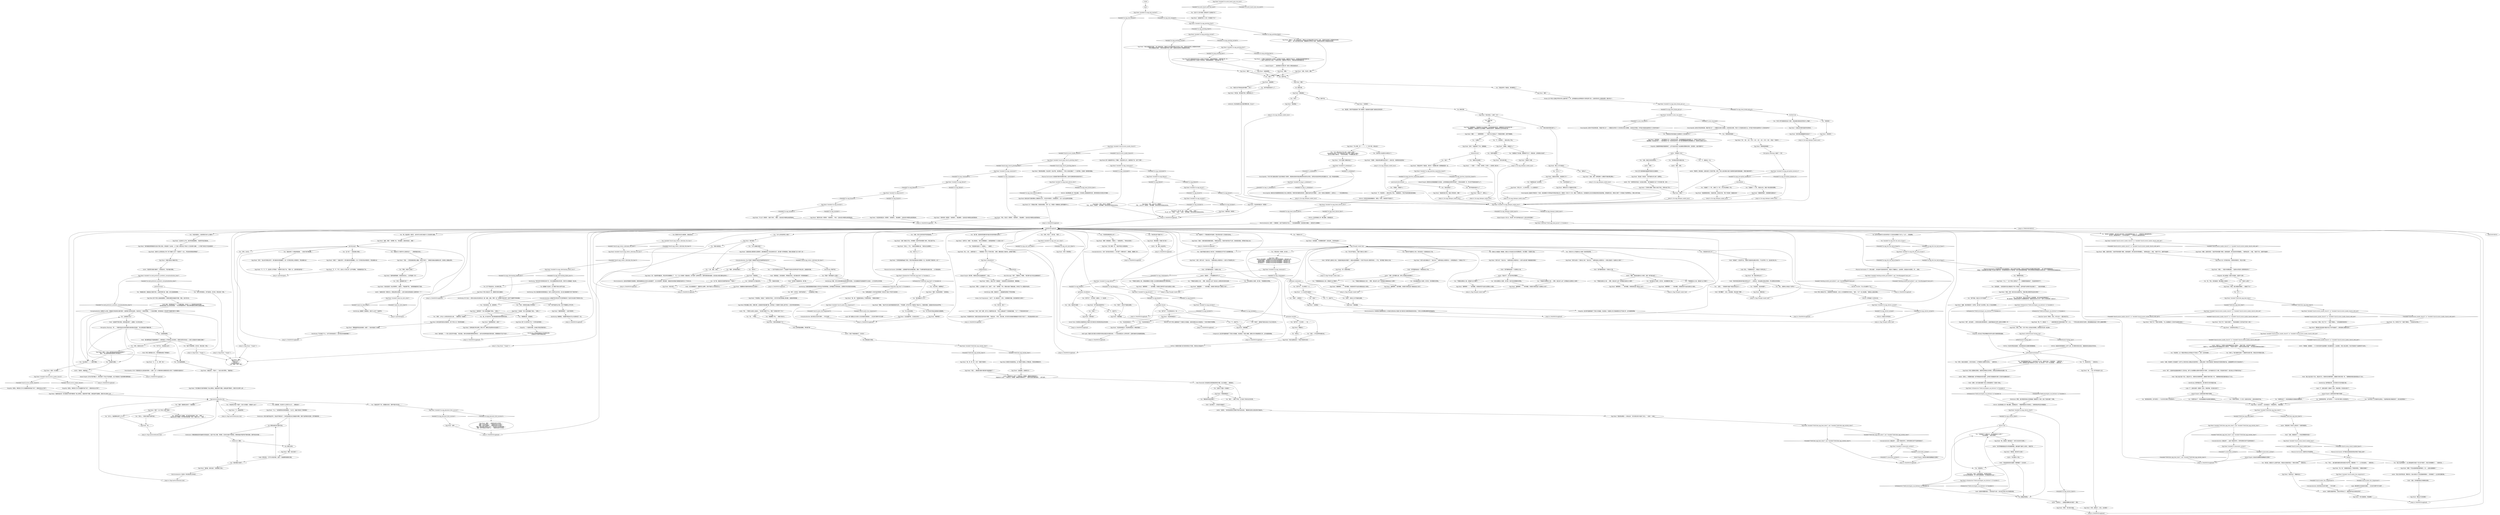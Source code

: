 # ICE / EGGHEAD
# Side-dialogue. Has the Physical Instrument check that makes Andre's Composure dance check easier and initiates the TO:DO - Make Van Eyck's jam more hard core
# ==================================================
digraph G {
	  0 [label="START"];
	  1 [label="input"];
	  2 [label="You: （说谎。）“但我想的*就是**瑞瓦肖势在必行*！”"];
	  3 [label="Shivers: 你身处它的怀抱中。"];
	  4 [label="Egg Head: Variable[\"ice.egg_shivers_second\"]"];
	  5 [label="Variable[\"ice.egg_shivers_second\"]", shape=diamond];
	  6 [label="!(Variable[\"ice.egg_shivers_second\"])", shape=diamond];
	  7 [label="Egg Head: “嗷耶！”（他甚至没有半点失望。）\n“嗷耶！杀光所有富人！”（他甚至没有半点失望。）\n“嗷耶！资本才是救赎！”（他甚至没有半点失望。）\n“哦耶！瑞瓦肖属于瑞瓦肖人民！”（他没有半点失望的情绪。）\n“嗷耶！我不知道自己在做什么！”（他甚至没有半点失望。）"];
	  8 [label="Endurance: 你的大脑开始运作时，耳边的节奏消失了。你听到血液在自己的脑袋中奔腾，用氧气滋养着你的思想，那节奏很耳熟……"];
	  9 [label="Physical Instrument: 你的肺知道气压会在那里振动，你的心知道它的孤独，而你的太阳神经丛知道舞步要踩在哪里……每个脊索动物都是如此……\n伴随这一节奏起舞的经历唤醒了你五脏六腑的记忆。你的肺知晓这压力不够炸裂。你的心脏知晓那种孤独。你的太阳神经丛知晓鼓点应落在何处……世间所有脊索动物都是如此："];
	  10 [label="Egg Head: “我写的歌词数量都多到违法了！”"];
	  11 [label="Egg Head: “好吧，我明白了，老兄。派对继续！”"];
	  12 [label="You: “是吗？”"];
	  13 [label="Drama: 这个年轻人在喊出*啊*和*耶*之前都*嗷*了一声。这样就能发出自带喉音的*戈特伍德*口音，让他的吼叫听上去更加狂野，更加*投入*。"];
	  14 [label="You: “我认为这样就够了，加上那段旋律已经是个*巨大的*改善了。现在已经很硬核了。”（结束任务。）"];
	  15 [label="Egg Head: “老铁们都准备好了吗？！”"];
	  16 [label="Noid: 诺伊德挺直腰板，等待着节奏……"];
	  17 [label="Egg Head: “我可以的！”他点点头。“如果你是这么希望的话——我可以成为那个神秘国度的渠道！”"];
	  18 [label="You: “成为法西斯主义者吧，爱凡客，我们的未来需要你的帮助。”"];
	  19 [label="Andre: “我甚至……不知道要如何开口了。”"];
	  20 [label="You: “不要成为道德主义者，那条路需要对大多数人无法觉察的细微差别进行理性审视。”"];
	  21 [label="Jump to: [MAINHUB-egghead]"];
	  22 [label="Interfacing: 压缩机根据辅助旁链输入信号的水平来控制增益。这样就能允许保持高音，无需填补所有顶部空间的峰值。"];
	  23 [label="Egg Head: “听到了吗？”他高兴地笑着。“听上去就像是凡·艾克的作品遗失的部分！”"];
	  24 [label="Egg Head: “等等——这*就是*4.5的。没事了，大家！”他咧嘴一下笑，把插头插进了辅助线路。你听到了令人满意的咔哒声。"];
	  25 [label="Egg Head: 他皱着眉头，用他那硕大无比的脑袋，在闷热帐篷的真空中，描摹着音乐无形的崇高乐章……\n他皱着眉头，用他那硕大无比的脑袋，在教堂的真空中，描摹着音乐无形的崇高乐章……"];
	  26 [label="Egg Head: 年轻人跟之前一样，随着音乐摇头晃脑的。"];
	  27 [label="Jump to: [MAINHUB-egghead]"];
	  28 [label="Jump to: [Egg Thought reader hub]"];
	  29 [label="Jump to: [Egg Thought reader hub]"];
	  30 [label="Egg Head: Variable[\"ice.egg_communist\"]"];
	  31 [label="Variable[\"ice.egg_communist\"]", shape=diamond];
	  32 [label="!(Variable[\"ice.egg_communist\"])", shape=diamond];
	  33 [label="Egg Head: “就是这样，不是吗？！”他点头表示赞同。“我就知道！”"];
	  34 [label="Egg Head: “哇哦！文化警察！”"];
	  35 [label="Inland Empire: 他*似乎是*确定了。但你却留下了挥之不去的疑虑，自己可能高估了这段演奏的硬核程度……"];
	  36 [label="You: “我现在帮不了你。我需要点别的，某种*特别*的东西……”"];
	  37 [label="Jump to: [Egg hardcoreification hub]"];
	  38 [label="You: “听起来似乎是个*疑问*，我以为问题是：问题是什么呢？”"];
	  39 [label="You: “那我现在听到的就是大名鼎鼎的凡·艾克的曲子吗？”"];
	  40 [label="Jump to: [ice.egg_dialogue_ended_once]"];
	  41 [label="You: “你漏掉了一个‘耶’。我喊了六个‘耶’，所以你也得喊六个耶。”"];
	  42 [label="You: “为什么要出发去*叶科卡塔*？这是什么意思？”\n“你以前也这么说过。为什么要出发去*叶科卡塔*？这是什么意思？”\n“但叶科卡塔是个重灾区，一处荒凉的废墟。不可能要去那儿吧？”"];
	  43 [label="Egg Head: “就快了！”那个拿着录音机，脚踩巨大的布雅迪罗靴子的年轻人说到，他银色的皮带扣上映着肺状的树芽。\n“就快了！”那个站在混音台后面，挥舞着拳头的年轻人说到，他银色的皮带扣上映着肺状的树芽。"];
	  44 [label="Shivers: 圣吉莱纳路上有一棵山楂树，紧挨着运河。一卷磁带缠绕在它的树枝上，仿佛青铜丝带在风中飘扬着……"];
	  45 [label="Jump to: [ice.egg_dialogue_ended_once]"];
	  46 [label="You: “不，我没有时间。”（拒绝任务。）"];
	  47 [label="You: “很高兴能知道。”"];
	  48 [label="Noid: “但大家都看到了。随便你怎么解释，但你不能否认它曾经发生过。”"];
	  49 [label="Andre: “基本上，你需要的就是一盘节奏强劲的音乐磁带，这样爱凡客就能用它跟凡·艾克的作品重新混音了。”"];
	  50 [label="Egg Head: “哇哦，听见了吗？！”他擦了擦眉头。“正弦波能够完美匹配！”"];
	  51 [label="Acele: “嘿……”阿西尔从麦克上抬起头。“你对爱凡客做了什么，警官？你把他*弄坏*了吗？”"];
	  52 [label="You: “等着瞧好了吧。”（朝爱凡客点头。）"];
	  53 [label="Egg Head: Variable[\"ice.egg_greeting_second\"]"];
	  54 [label="Variable[\"ice.egg_greeting_second\"]", shape=diamond];
	  55 [label="!(Variable[\"ice.egg_greeting_second\"])", shape=diamond];
	  56 [label="Egg Head: Variable[\"ice.egg_hub_reached\"]"];
	  57 [label="Variable[\"ice.egg_hub_reached\"]", shape=diamond];
	  58 [label="!(Variable[\"ice.egg_hub_reached\"])", shape=diamond];
	  59 [label="You: “还好你不是康米主义者，你应该成为一名极端自由主义者。”"];
	  60 [label="You: “康米主义者就是一群娘炮，国际主义空谈是无法对抗侵略者的，你们需要一个国家的力量。”"];
	  61 [label="You: “还是不要成为康米主义者为好，持有极端观点并不利于全面理解问题。”"];
	  62 [label="Egg Head: “可是……它得在唱机转盘上播放。而且它坏掉了。”目睹音乐被如此粗暴地对待，他的脸上流露出悲伤。"];
	  63 [label="Egg Head: “四处找找吧！你必须得帮它，拯救它，不能放着不管。”他把那捆磁带递了回来。"];
	  64 [label="Egg Head: “不，不，不，这会把人们吓跑的！”他把带子还给了你。“积极一点，让房间里充满*爱*！”"];
	  65 [label="Acele: “这是什么？”阿西尔从她的接触麦克风上抬起头。“真是*不错*，你们是怎么做到的？”\n“这是什么？”阿西尔震惊地从她的接触麦克风上抬起头。“听起来*太棒了*，旋律与低音相互交融……你们是如何做到如此完美的？”"];
	  66 [label="You: “做什么？我只是随手找到了一盘磁带交给爱凡客，而他正好非常擅长混音。”"];
	  67 [label="You: “末日号角，快要降临了。”"];
	  68 [label="Egg Head: “早安，同志们！耶耶耶！”他挥着手。“更加硬核！”这些话在中殿恢弘地回荡起来。"];
	  69 [label="Egg Head: “振荡矩阵？”那人忧虑地皱起了眉头。“在哪儿？”"];
	  70 [label="Empathy: 一个纯真的灵魂，尚未能习惯这荒唐的诡计。"];
	  71 [label="Interfacing: 对热忱的扭矩呆子开的残忍玩笑。\n对扭矩呆子兄弟开的残忍玩笑。"];
	  72 [label="Noid: “那可糟糕了，老兄。谎话连篇，而且还是个警察……”"];
	  73 [label="Jump to: [Egg Thought reader hub]"];
	  74 [label="You: “这只是极致硬核。”"];
	  75 [label="You: “这太原始了——一点都不硬核。”"];
	  76 [label="Noid: 年轻人微笑着点点头，同时慢慢地拿起了两柄锤子。"];
	  77 [label="Jump to: [MAINHUB-egghead]"];
	  78 [label="You: “等等！我刚刚记起来了！我是警察！”"];
	  79 [label="You: “实际上，它更有可能会*妨碍*我们。”"];
	  80 [label="Egg Head: “哦……”"];
	  81 [label="Egg Head: “不，这就是答案！”"];
	  82 [label="You: “你就只会不停地说这很*硬核*，对吗？”"];
	  83 [label="Inland Empire: 你认为，有没有一条*正道*能走出这个小径分岔的花园呢？"];
	  84 [label="Egg Head: “重要固然很好，但更重要的是要友好！”"];
	  85 [label="You: “我在想，你知不知道是谁杀了那个雇佣兵？就是被吊在褴褛飞旋旅店后院的那个。”"];
	  86 [label="Egg Head: “要让人们行动起来！”"];
	  87 [label="Jump to: [ice.egg_dialogue_ended_once]"];
	  88 [label="Egg Head: “哦，我知道！我知道这个！我可以告诉你它在哪儿！”"];
	  89 [label="Interfacing: 就像那个当铺老板，他叫什么名字？鸟巢罗伊。"];
	  90 [label="Jump to: [ice.egg_dialogue_ended_once]"];
	  91 [label="THEENDFORYOU"];
	  92 [label="Egg Head: “舞池之中没有限制！”"];
	  93 [label="Interfacing: 诺伊德是对的，爱凡客的天才技术就是关键。"];
	  94 [label="Inland Empire: 这里有些很*神秘*的事情……"];
	  95 [label="Egg Head: Variable[\"ice.egg_greeting_third\"]"];
	  96 [label="Variable[\"ice.egg_greeting_third\"]", shape=diamond];
	  97 [label="!(Variable[\"ice.egg_greeting_third\"])", shape=diamond];
	  98 [label="You: “不要成为法西斯主义者……等等，我在说什么呢？当然要成为法西斯主义者啊！”"];
	  99 [label="Jump to: [Egg Thought reader hub]"];
	  100 [label="Jump to: [MAINHUB-egghead]"];
	  101 [label="You: “你错了，资本并不能统治国家。”"];
	  102 [label="You: “欢迎来到瑞瓦肖！”"];
	  103 [label="Egg Head: “欢迎来到瑞瓦肖！欢迎来到瑞瓦肖！神秘的国度！”"];
	  104 [label="Jump to: [MAINHUB-egghead]"];
	  105 [label="Jump to: [givethetapes]"];
	  106 [label="Physical Instrument: 在你的胸腔，心脏随着声音的余韵震动着。想象一下如果你能驾驭这股力量……让它跳动起来。"];
	  107 [label="Egg Head: “哦哦。”他似乎正在头脑中翻阅着诸多选项。“不知道啊。说不定*有人*能用这个做出什么。按我的想象，这就是未来会发出的声音。”"];
	  108 [label="Jump to: [MAINHUB-egghead]"];
	  109 [label="Jump to: [MAINHUB-egghead]"];
	  110 [label="Conceptualization: 就是这样……这是个崭新的时代，世界的架构已经不可逆转地改变了。"];
	  111 [label="Egg Head: “欢迎来到瑞瓦肖！耶耶耶！”"];
	  112 [label="Egg Head: Variable[\"tc.arno_van_eyck\"]"];
	  113 [label="Variable[\"tc.arno_van_eyck\"]", shape=diamond];
	  114 [label="!(Variable[\"tc.arno_van_eyck\"])", shape=diamond];
	  115 [label="Conceptualization: 这难道不是*真正的*艺术家常做的吗？在前行的过程中不断弥补过去。"];
	  116 [label="Inland Empire: ……就好像你们打算分享一些惊人的教会秘闻似的……"];
	  117 [label="Egg Head: “这没有什么不对，我仍然深爱着硬核。”他突然开始沉思起来。"];
	  118 [label="Egg Head: “我可以成为一个康米主义者！”他点点头。“如果你是这么希望的话——你想让我成为一名康米主义者吗？！”"];
	  119 [label="Noid: “请不要把他变成一个康米主义者。”"];
	  120 [label="Egg Head: “耶！瑞瓦肖势在必行！”"];
	  121 [label="Egg Thought reader hub"];
	  122 [label="You: “不要做康米主义者，那条路*太过*硬核了。”"];
	  123 [label="Egg Head: “太阳降临！”"];
	  124 [label="You: “好极了！”"];
	  125 [label="You: “好吧，再见了，爱凡客。”[离开。]"];
	  126 [label="Andre: “嗯，基本上是这样的。”"];
	  127 [label="Egg Head: “耶耶耶耶耶嗷耶！”"];
	  128 [label="Egg Head: “没错，完全的，硬核！”"];
	  129 [label="Empathy: 他为自己不能对舞曲的未来作出更大贡献而感到羞愧。"];
	  130 [label="You: “在我继续下个话题之前，圣吉莱纳路在什么地方？”\n“圣吉莱纳路……我去过那里。”"];
	  131 [label="You: “不，但说真的……我有点担心不是。”"];
	  132 [label="shivers hub"];
	  133 [label="You: “一个资产阶级的女王给予一个急速资产阶级化的世界的资产阶级之爱，这就是你的肺。”"];
	  134 [label="Conceptualization: 怎么不是呢？肺难道不是你的灵魂呼吸的地方吗？"];
	  135 [label="Egg Head: “降临了！”"];
	  136 [label="Noid: “我认为这只是个巧合，混乱的行为，有限存在的偶然事件。就像爱凡客的天赋一样。”他朝唱机转盘后面的朋友点了点头。"];
	  137 [label="Endurance: 等等，他们希望你用自己的两条腿一路跑回马丁内斯，就为了找盘‘磁带’？好痛。"];
	  138 [label="You: 朝他竖起大拇指。"];
	  139 [label="Egg Head: “我可以成为极端分子！”他点点头。“如果你是这么希望的话——你希望我成为一个极端分子吗？！”"];
	  140 [label="You: “你错了，国家是不能完全屈从于自己的意志的。”"];
	  141 [label="Half Light: 杰曼尼·爱凡客巨大的笑容中折射出瑞瓦肖光明的未来，一个完全由瑞瓦肖人主宰的世界，这里的海岸并没有被邪恶侵蚀。"];
	  142 [label="You: “显然，人不应该草率地做决定。”"];
	  143 [label="Egg Head: Variable[\"church.ravers_inside_church\"]"];
	  144 [label="Variable[\"church.ravers_inside_church\"]", shape=diamond];
	  145 [label="!(Variable[\"church.ravers_inside_church\"])", shape=diamond];
	  146 [label="You: “等等，你是什么意思？”"];
	  147 [label="You: “好吧，哪里能修它呢？”"];
	  148 [label="Interfacing: 旁链节拍！"];
	  149 [label="Interfacing: 听着，你可以用压缩机来选择压缩中的音轨，无论是辅助信号或者磁带作为主输入。让它在信号之间交替。"];
	  150 [label="Inland Empire: 谁会成为硬核阳极舞曲的无罪者？"];
	  151 [label="MAINHUB-egghead"];
	  152 [label="You: “你能读心吗？”"];
	  153 [label="Noid: 年轻人拿起水平仪，对着探照灯检查起来，水在小小的测量管里闪闪发光。“是的，”过了一会儿他说着。“我想这么说是正确的。”"];
	  154 [label="Egg Head: “我很抱歉。”"];
	  155 [label="You: “我可以帮你解决，但不是现在。爱凡客，再告诉我一件事。”"];
	  156 [label="You: “好吧，我改变主意了。”"];
	  157 [label="You: 试着想想，有没有什么东西可以让它……硬核起来？"];
	  158 [label="Jump to: [MAINHUB-egghead]"];
	  159 [label="Jump to: [MAINHUB-egghead]"];
	  160 [label="You: “耶耶耶耶！”"];
	  161 [label="Egg Head: “早上好啊，耶！一，二，三！叶科卡塔，快快出发！“"];
	  162 [label="Egg Head: “我是派对男孩，这是我的工作！”"];
	  163 [label="You: “派对男孩是什么？”"];
	  164 [label="Egg Head: “什么？！”这个年轻人突然动了一下，仿佛要把音量调低了，但这是异想天开了。"];
	  165 [label="Egg Head: “哇哦，好吧！我们应该从旋律开始，但我们要从哪里弄来这些东西呢？”"];
	  166 [label="You: “我不知道，我还以为*你*知道呢……”"];
	  167 [label="You: “真的吗？”"];
	  168 [label="Untitled hub"];
	  169 [label="Logic: 那安德烈正在安装的压缩机……正在进行某种*并行处理*……"];
	  170 [label="Egg Head: Variable[\"TASK.find_egg_beat_done\"]"];
	  171 [label="Variable[\"TASK.find_egg_beat_done\"]", shape=diamond];
	  172 [label="!(Variable[\"TASK.find_egg_beat_done\"])", shape=diamond];
	  173 [label="Egg Head: “哦耶，混音时间到！”他的声音响彻整个教堂，他拿起磁带，把它放进空的卷轴槽上。“磁带放这里——B面。”他按下开关，磁带开始旋转……"];
	  174 [label="Egg Head: “听着，我正准备给你看呢……准备好了吗？”"];
	  175 [label="Andre: “我生下来就准备好了，爱凡客！”"];
	  176 [label="Egg Head: “当然，我可以的！”他点点头。“如果你是这么希望的话——我可以不再表明立场！”"];
	  177 [label="Noid: “请不要把他变成一个道德主义者。”"];
	  178 [label="Jump to: [MAINHUB-egghead]"];
	  179 [label="Egg Head: Variable[\"church.egg_church_greeting_done\"]"];
	  180 [label="Variable[\"church.egg_church_greeting_done\"]", shape=diamond];
	  181 [label="!(Variable[\"church.egg_church_greeting_done\"])", shape=diamond];
	  182 [label="Physical Instrument: 振动敲打着你的忧郁的灵魂，这音乐在教堂里听起来好听多了。"];
	  183 [label="Egg Head: “磁带绕着卷轴转，我的麦克在地上，让世界旋转！耶！”"];
	  184 [label="You: “这个呢？”（给他圣桑小教堂。）"];
	  185 [label="Egg Head: “不，不，不行，这会让人们伤心的！这不叫硬核。”他把磁带还给了你。"];
	  186 [label="Egg Head: “哇哦……”他高兴地满脸通红。“这是你从阿诺本人那里拿到的吗？”"];
	  187 [label="Egg Head: “没错！酷炫又可怕，非常硬核！他的声音响彻整个房间，然后沉寂下来。”"];
	  188 [label="Egg Head: “哦，哦！”他困惑的脸挂上了邪恶的笑容。“但要如何做呢？”"];
	  189 [label="Pain Threshold: 你的身体正承受着低频率的冲撞，这让你感觉……重获新生。"];
	  190 [label="Egg Head: 音频的冲击极其恢弘，这个瘾君子在舞台上手舞足蹈，热情地挥舞着双手。"];
	  191 [label="Egg Head: IsKimHere()"];
	  192 [label="IsKimHere()", shape=diamond];
	  193 [label="!(IsKimHere())", shape=diamond];
	  194 [label="You: “问题是，问题是什么？！”"];
	  195 [label="Egg Head: “是有什么东西在阻止它吗？除了嗑嗨了之外？”他思索了一会儿，然后他的表情变得明朗了……"];
	  196 [label="Andre: “噢耶，把他变成康米主义者吧，来吧！那可就太棒了！”"];
	  197 [label="Noid: 身后，他的朋友放下了一个沉重的电钻，他也在一心一意地等待这你的判断。\n他的朋友收起了吊儿郎当的态度，一本正经地面向你们。他也在等待着你全神贯注地做出判断。"];
	  198 [label="You: “我并不知道答案，爱凡客，再告诉我一件事。”"];
	  199 [label="Egg Head: “但它要如何*变得*硬核呢？我心里明白，脑袋却想不清楚。如果这都不算超凡，那其它的又算什么呢……”"];
	  200 [label="Andre: “你知道凡·艾克？”"];
	  201 [label="You: “你可以*耶*或者胡言乱语一整天，但这些歌对我来说仍然没什么*难度*。”"];
	  202 [label="Egg Head: “喷漆材料！”"];
	  203 [label="Jump to: [ice.egg_dialogue_ended_once]"];
	  204 [label="Egg Head: Variable[\"ice.egg_shivers_third\"]"];
	  205 [label="Variable[\"ice.egg_shivers_third\"]", shape=diamond];
	  206 [label="!(Variable[\"ice.egg_shivers_third\"])", shape=diamond];
	  207 [label="You: 沉默不语。"];
	  208 [label="Egg Head: “一个思想！一个灵魂！没有第二个世界——没有第二条生命！”"];
	  209 [label="Egg Head: “警官！”爱凡客大叫着。"];
	  210 [label="Jump to: [MAINHUB-egghead]"];
	  211 [label="You: “不要成为道德主义者……等等，我在说什么呢？你应该小心理性地考虑你的选择。”"];
	  212 [label="Egg Head: Variable[\"ice.egg_physinstr_first_success\"]"];
	  213 [label="Variable[\"ice.egg_physinstr_first_success\"]", shape=diamond];
	  214 [label="!(Variable[\"ice.egg_physinstr_first_success\"])", shape=diamond];
	  215 [label="Jump to: [givethetapes]"];
	  216 [label="You: “安德烈说对了，听起来就像是本地民歌的重置版本。”"];
	  217 [label="Egg Head: Variable[\"TASK.find_egg_melody_done\"]"];
	  218 [label="Variable[\"TASK.find_egg_melody_done\"]", shape=diamond];
	  219 [label="!(Variable[\"TASK.find_egg_melody_done\"])", shape=diamond];
	  220 [label="Egg Head: “阿诺即将归来！但我们目前还在做*别的*事情。”他转向你。“好吧，去告诉她，爱凡客已经准备好跟随她的*好音乐*狂欢了——然后我会把音乐关掉！”"];
	  221 [label="Egg Head: Variable[\"ice.egg_communist\"]"];
	  222 [label="Variable[\"ice.egg_communist\"]", shape=diamond];
	  223 [label="!(Variable[\"ice.egg_communist\"])", shape=diamond];
	  224 [label="You: “你应该启动，呃，振荡矩阵。”"];
	  225 [label="Egg Head: “警察能够驾驭这些按键！太酷了！”他对你竖起了大拇指。"];
	  226 [label="You: “你说你很担心，是觉得音乐有什么问题吗？”"];
	  227 [label="You: “差不多了，可以再努力一点……”"];
	  228 [label="Jump to: [MAINHUB-egghead]"];
	  229 [label="Endurance: 你眼前膨胀起来的抽象形状皆是虚无。这是个核心问题，而答案，在你的头脑中不断跌宕。黑暗的撞击声是所有节奏的源泉，数学背后的灵感……"];
	  230 [label="You: “不，就是这么一说。”"];
	  231 [label="Egg Head: Variable[\"ice.egg_perception_missed_a\"]"];
	  232 [label="Variable[\"ice.egg_perception_missed_a\"]", shape=diamond];
	  233 [label="!(Variable[\"ice.egg_perception_missed_a\"])", shape=diamond];
	  234 [label="Encyclopedia: 错综复杂的灌溉网络系统在大地上纵横交错，时断时续的磷质泥浆海洋，撕破的油布在风中飘扬……还有一双熔化的橡胶靴子。总而言之——一个真正硬核的地方。"];
	  235 [label="Egg Head: “硬核派对25/7超越冬区风格！”"];
	  236 [label="Egg Head: “硬核！”"];
	  237 [label="Conceptualization: “会吗？或许是对他来说——你只剩下一两章内容了。更像是，倒数第二章……"];
	  238 [label="Authority: 你没有接受过这方面的警察训练。怎么办？"];
	  239 [label="questionittotheveryend"];
	  240 [label="You: “为什么肺能代表爱？”"];
	  241 [label="You: “也许阿诺·凡·艾克就住在这附近，只是把他的部分歌曲扔掉了，因为他觉得很烂？”"];
	  242 [label="Andre: “总而言之……这都是你要解决的问题了，警官。”"];
	  243 [label="You: “老实说，我现在什么也想不起来。但我会试试能否想出一个解决方案的。”（继续任务。）"];
	  244 [label="Egg Head: “我很抱歉。”"];
	  245 [label="Electrochemistry: 但还有一样东西没有让你失望……"];
	  246 [label="You: “你觉得在教堂里怎么样？”"];
	  247 [label="Egg Head: “好极了！”他接过带子，把它接到空的卷轴槽上。他一只手捂住耳朵听着音乐，然后摇着头说："];
	  248 [label="Jump to: [Egg Head: \"\"Yeagh!\"\"]"];
	  249 [label="You: “如果这就是凡·艾克作品的答案呢？我们这个用这个声音作为低音部……”"];
	  250 [label="Egg Head: Variable[\"church.andre_the_compressor\"]"];
	  251 [label="Variable[\"church.andre_the_compressor\"]", shape=diamond];
	  252 [label="!(Variable[\"church.andre_the_compressor\"])", shape=diamond];
	  253 [label="Egg Head: “开始旁链，你是说？”他把音乐声调小，双手灵巧地在混音器上移动着，设置各种控制键……"];
	  254 [label="Egg Head: “终极效果登场！”"];
	  255 [label="Egg Head: “德洛莉丝教堂——快快出发！”爱凡客在音乐中迷失了自己。“一起来！一起来！”"];
	  256 [label="Egg Head: 另一个卷轴台空着，缆线到处都是，另外一边，你看到一条辅助线上面写着数字4.5。"];
	  257 [label="You: “听上去未来堪忧。”"];
	  258 [label="Encyclopedia: 或许也不是戈特伍德，而是*奥兰治*——大概是在向奥兰治致敬，从他的姓名来看，阿诺·凡·艾克就来自奥兰治。你*现在*听到的会是阿诺·凡·艾克的创作吗？"];
	  259 [label="Egg Head: “要是我们现在能有*最具冲击力*的节拍就好了，那将是难以想象的狂欢！”"];
	  260 [label="Egg Head: “但是这样吗？我是说，真的吗？”他像猫头鹰一般把脑袋歪到一边。"];
	  261 [label="Egg Head: “没有国家，只有模糊的国界！没有战争，只有阶级战争！”"];
	  262 [label="Shivers: 世界就是个冰冷的水池。"];
	  263 [label="Egg Head: “好像只是有点*极致*而已。”"];
	  264 [label="Endurance: 硬核。"];
	  265 [label="Egg Head: “有时候我觉得阳极音乐还处于婴儿阶段，你知道吗？比如说，上个月我一直在听这个阿诺·凡·艾克的即兴演奏……51年剩下来的日子还会继续听……”"];
	  266 [label="Egg Head: “仔细听，你就会明白要传达的讯息了。没有幻觉，你感受到的是灵魂！”"];
	  267 [label="Egg Head: “没错，请求！我希望每个人都能尽可能的靠近舞台！”"];
	  268 [label="You: “我不知道该说些什么了……”"];
	  269 [label="Andre: “和马赛克人行道。”"];
	  270 [label="Jump to: [MAINHUB-egghead]"];
	  271 [label="Empathy: 他心底涌出一股巨大的喜悦。这是件*大事*。"];
	  272 [label="Egg Head: 一个漂染了金发的年轻人正举着一台哈蒙沃什录音机，随着音乐节拍点头。他带着会意的微笑看着你说……\n一个漂染了金发的年轻人站在一个调音台背后，随着音乐节拍点头。带着会意的微笑看着你说……"];
	  273 [label="You: “谢谢你的故事。”"];
	  274 [label="Egg Head: “艾克粉头最强！普通人变成了粉头！男孩长成了男人！”"];
	  275 [label="Noid: “是啊。也许当铺对面那个街头小贩有磁带卖？只是有个想法。”"];
	  276 [label="Egg Head: Variable[\"church.andre_the_compressor\"]"];
	  277 [label="Variable[\"church.andre_the_compressor\"]", shape=diamond];
	  278 [label="!(Variable[\"church.andre_the_compressor\"])", shape=diamond];
	  279 [label="Jump to: [MAINHUB-egghead]"];
	  280 [label="Jump to: [ice.egg_dialogue_ended_once]"];
	  281 [label="Egg Head: Variable[\"church.ravers_inside_church\"]"];
	  282 [label="Variable[\"church.ravers_inside_church\"]", shape=diamond];
	  283 [label="!(Variable[\"church.ravers_inside_church\"])", shape=diamond];
	  284 [label="Noid: “请不要把他变成一个极端自由主义者。”"];
	  285 [label="Jump to: [Egg Thought reader hub]"];
	  286 [label="germaine moralist"];
	  287 [label="Jump to: [MAINHUB-egghead]"];
	  288 [label="Egg Head: “是啊……”"];
	  289 [label="You: “我给你带了个炸裂的精选集。”（给他门枪手精选集。）"];
	  290 [label="Egg Head: “哇，你听到了吗？”他擦了擦额头。“正弦波完全匹配上了！”"];
	  291 [label="Egg Head: “实际上，不行。”他用手梳理着头发。“我完全无法控制它。”"];
	  292 [label="You: *旁链*？那究竟是什么意思？"];
	  293 [label="You: “硬核美学的低音加剧了。”"];
	  294 [label="Noid: “这太疯狂了，正弦波已经破表了。”"];
	  295 [label="Kim Kitsuragi: “哦不。”警督闭上了眼睛。“我们要*永远*呆在这座教堂里了。”"];
	  296 [label="Inland Empire: 哦天哪，你要永远呆在这座教堂里了，永远。"];
	  297 [label="Egg Head: “流动器？”那人忧虑地皱起了眉头。“在哪儿？”"];
	  298 [label="You: “来啊，让专业人士来告诉你该怎么做。”（随意转动一些旋钮。）"];
	  299 [label="Noid: “他不是什么康米主义者，只是喜欢喊这些东西罢了。他是从帕里瑟姆的一个音乐节目主持人那里学来的……不过，*她*倒是个康米主义者。”"];
	  300 [label="Egg Head: “嗷耶！”\n“康米主义统治国家！”他带着无与伦比的灿烂笑容看着你，看你是否认同。\n“资本统治国家！”他带着无与伦比的灿烂笑容看着你，看你是否认同。\n“国家统治国家！”他带着无与伦比的灿烂笑容看着你，看你是否认同。\n“是时候妥协了！”他带着无与伦比的灿烂笑容看着你，看你是否认同。"];
	  301 [label="You: 感受血液在你头脑中流动。"];
	  302 [label="Jump to: [MAINHUB-egghead]"];
	  303 [label="You: “这位*凡·艾克*是谁？是他创作了这首曲子吗？”"];
	  304 [label="Egg Head: Variable[\"ice.egg_dialogue_ended_once\"]"];
	  305 [label="Variable[\"ice.egg_dialogue_ended_once\"]", shape=diamond];
	  306 [label="!(Variable[\"ice.egg_dialogue_ended_once\"])", shape=diamond];
	  307 [label="Perception (Hearing): 他漏了一个耶！"];
	  308 [label="Egg Head: “真正的核心！太棒了！耶！”"];
	  309 [label="Egg Head: “音乐之中，小心你的背后，小心心脏病发作！”"];
	  310 [label="You: “感觉很冷。”"];
	  311 [label="You: “但是这样吗？我是说，真的硬核吗？”"];
	  312 [label="Egg Head: “就是硬核！”"];
	  313 [label="Encyclopedia: 或许并不是戈特伍德，可能是*奥兰治*——大概是在向阿诺·凡·艾克的故乡奥兰治致敬，从他的名字来看。你*现在*听到的会是阿诺·凡·艾克的作品吗？"];
	  314 [label="You: “是的！”"];
	  315 [label="Egg Head: “我是麦克执行者，我是小鸡检查员，嗷耶！”"];
	  316 [label="You: 沉默不语。\n*沉默*。"];
	  317 [label="Andre: “很好，很好。”"];
	  318 [label="Noid: “客观地说，当时是很好。然而她去世后，他们就如往常一样把事情搞砸了。”"];
	  319 [label="You: “安德烈说对了，听起来就像是本地歌曲的重置版本。”"];
	  320 [label="Egg Head: IsTaskActive(\"TASK.investigate_sea_fortress\")--[[ Variable[ ]]"];
	  321 [label="IsTaskActive(\"TASK.investigate_sea_fortress\")--[[ Variable[ ]]", shape=diamond];
	  322 [label="!(IsTaskActive(\"TASK.investigate_sea_fortress\")--[[ Variable[ ]])", shape=diamond];
	  323 [label="You: “你是什么意思？”"];
	  324 [label="You: “成为道德主义者吧，爱凡客，平衡需要你的帮助。”"];
	  325 [label="Volition: 你感觉杰曼尼·爱凡客的笑容过于热情，但现在也只能这样了。"];
	  326 [label="Egg Head: “第二章第一页！”他的声音在大堂里回响。"];
	  327 [label="Egg Head: “磁带，哦耶！”他咧嘴一笑。“转动磁带，直到空间逃亡，哦耶！”"];
	  328 [label="Egg Head: “真我！”他转动着混音器的旋钮。“神就在这附近，但或许他的耳朵不太好。我来提高音量，好把他引到这儿来。”"];
	  329 [label="Egg Head: “这就是美，这就是生活！”"];
	  330 [label="You: 音频的冲击可以被调和，连接这些点。"];
	  331 [label="You: Variable[\"church.egg_whitec_sidechain_the_bass\"]"];
	  332 [label="Variable[\"church.egg_whitec_sidechain_the_bass\"]", shape=diamond];
	  333 [label="!(Variable[\"church.egg_whitec_sidechain_the_bass\"])", shape=diamond];
	  334 [label="You: “我们能做点什么吗？”"];
	  335 [label="Jump to: [MAINHUB-egghead]"];
	  336 [label="Egg Head: “耶！反叛的呐喊！”"];
	  337 [label="You: “我就是法律，我就是这方面的专家。让我来判断它是：超级、超凡还是极致硬核。”"];
	  338 [label="Noid: “我们都知道这不是超级硬核了。如果权威人士不断地这么告诉我们，而事实显然并非如此——我们又怎能进步为超级王国呢？”"];
	  339 [label="Encyclopedia: RCM？那是瑞瓦肖公民武装的简称——是你！这个人叫嚷的每句话都是有意义的吗？*内部相容*是真的吗？"];
	  340 [label="Jump to: [Egg Head: \"\"Yeagh!\"\"]"];
	  341 [label="Egg hardcoreification hub"];
	  342 [label="Empathy: 他被某种神秘的情感控制了。这不仅是对你这个如此硬核的警察的崇拜，还有更多。会是*感激*吗？"];
	  343 [label="You: “耶耶耶耶耶嗷耶！”"];
	  344 [label="You: “我开始认为这真的与本案无关了。”"];
	  345 [label="Egg Head: “雷达之下，巅峰之上！”"];
	  346 [label="Jump to: [THEENDFORYOU]"];
	  347 [label="You: 继续沉默。"];
	  348 [label="Conceptualization: 我们现在正在进行某种……*并行处理*……"];
	  349 [label="huborg"];
	  350 [label="Interfacing: 诺伊德是对的，爱凡客的天才技术就是关键。"];
	  351 [label="Noid: “请不要把他变成一个法西斯主义者。”"];
	  352 [label="Composure: 这位青年羞愧地垂下了那过大的脑袋。他没想出一句感人肺腑，能够让伟大领袖满意的口号，这令他感到惭愧。"];
	  353 [label="You: “差不多了，可以再多……一些……”"];
	  354 [label="Egg Head: “拜托，拜托？”那个年轻人对你灿烂地笑着，如同夏日的太阳一般无罪。"];
	  355 [label="Volition: 他恳求的笑容能够让人卸下心防。但只要你的意志坚定，就能抵挡住这般灿烂的攻击。"];
	  356 [label="Logic: 那个留着尖尖头发的人正在安装的压缩机呢……正在进行某种*并行处理*……"];
	  357 [label="Egg Head: “嚯，砰—砰—砰，大师！”瘾君子挥着手。"];
	  358 [label="Egg Head: Variable[\"tc.innocentic_system\"]"];
	  359 [label="Variable[\"tc.innocentic_system\"]", shape=diamond];
	  360 [label="!(Variable[\"tc.innocentic_system\"])", shape=diamond];
	  361 [label="You: “毫无疑问这是3.5，在地板上。”（指着它。）"];
	  362 [label="Jump to: [MAINHUB-egghead]"];
	  363 [label="Egg Head: “消除贫困！耶耶耶！”他挥着手。“更加硬核！”这些话在中殿恢弘地回荡起来。"];
	  364 [label="Egg Head: “循序渐进！耶耶耶！”"];
	  365 [label="You: “哪里都没有，是我编的。”"];
	  366 [label="Egg Head: “硬核。”"];
	  367 [label="You: “我也在想这个！”"];
	  368 [label="You: “意思是你会读心吗？”"];
	  369 [label="You: “再告诉我一件事吧，爱凡客……”"];
	  370 [label="Logic: 但你没有。几乎可以肯定的是，这是一个超越理性极限的问题。"];
	  371 [label="Jump to: [Egg hardcoreification hub]"];
	  372 [label="Egg Head: “我是硬核韵律者，乐曲进攻者，麦克执行者，*第六*检查者！我就是法律！”"];
	  373 [label="Egg Head: Variable[\"ice.egg_question_isquestion_heard\"]"];
	  374 [label="Variable[\"ice.egg_question_isquestion_heard\"]", shape=diamond];
	  375 [label="!(Variable[\"ice.egg_question_isquestion_heard\"])", shape=diamond];
	  376 [label="Egg Head: “这就是阿诺·凡·艾克！你准备好了吗？”"];
	  377 [label="Egg Head: Variable[\"church.ravers_inside_church\"]  or  Variable[\"church.ravers_inside_church_with_lab\"]"];
	  378 [label="Variable[\"church.ravers_inside_church\"]  or  Variable[\"church.ravers_inside_church_with_lab\"]", shape=diamond];
	  379 [label="!(Variable[\"church.ravers_inside_church\"]  or  Variable[\"church.ravers_inside_church_with_lab\"])", shape=diamond];
	  380 [label="You: “呃，不是，其实我是在一棵山楂树上找到的……”"];
	  381 [label="Andre: “天哪，请不要那么做。世界上的剥削已经足够多了。”"];
	  382 [label="Egg Head: “嗷啊啊啊！！！”他叫嚷着，你想他终究不会成为法西斯主义者的。"];
	  383 [label="Egg Head: “资产是会自我调节的！”"];
	  384 [label="Egg Head: “欢迎来到瑞瓦肖！”"];
	  385 [label="Egg Head: Variable[\"church.egg_whitec_sidechain_the_bass\"]"];
	  386 [label="Variable[\"church.egg_whitec_sidechain_the_bass\"]", shape=diamond];
	  387 [label="!(Variable[\"church.egg_whitec_sidechain_the_bass\"])", shape=diamond];
	  388 [label="Conceptualization: 我们现在正在进行某种……*并行处理*……"];
	  389 [label="Egg Head: Variable[\"TASK.find_egg_beat_done\"]  and  Variable[\"TASK.find_egg_melody_done\"]"];
	  390 [label="Variable[\"TASK.find_egg_beat_done\"]  and  Variable[\"TASK.find_egg_melody_done\"]", shape=diamond];
	  391 [label="!(Variable[\"TASK.find_egg_beat_done\"]  and  Variable[\"TASK.find_egg_melody_done\"])", shape=diamond];
	  392 [label="Egg Head: “哦……哦……她用的是3.5……”紧接着是一阵令人不安的沉默。“是啊，辅助线是4.5毫米的。这两者不兼容。”"];
	  393 [label="Egg Head: Variable[\"ice.egg_moralist\"]"];
	  394 [label="Variable[\"ice.egg_moralist\"]", shape=diamond];
	  395 [label="!(Variable[\"ice.egg_moralist\"])", shape=diamond];
	  396 [label="You: “但你为什么不是康米主义者呢？康米即是真理。”"];
	  397 [label="Noid: “除非你现在想的是*瑞瓦肖势在必行*……总而言之，我也遇到过类似的情况，所以我明白你的意思。”"];
	  398 [label="Egg Head: “嗷啊啊啊！！！”他叫嚷着，你想他终究不会成为康米主义者的。"];
	  399 [label="You: “你说得对，我没有想那个。”"];
	  400 [label="Empathy: 这位青年羞愧地垂下了那过大的脑袋。他没想出一句能够让伟大领袖满意的无产阶级口号，这令他感到惭愧。"];
	  401 [label="Egg Head: Variable[\"whirling.necktie_personified\"]  and  CheckEquipped(\"neck_tie\")"];
	  402 [label="Variable[\"whirling.necktie_personified\"]  and  CheckEquipped(\"neck_tie\")", shape=diamond];
	  403 [label="!(Variable[\"whirling.necktie_personified\"]  and  CheckEquipped(\"neck_tie\"))", shape=diamond];
	  404 [label="Egg Head: “从我出生的那天起就开始写歌词。”"];
	  405 [label="Encyclopedia: 遥远的卡特拉有一个地方，越过被称为*冬季轨道*的特定纬度之后，那里的一天有25个小时。那是一片极寒之地，在惨遭遗弃之后仅存酒鬼和惨败的摇滚明星。那里遍布亘石，萧条与只建了一半的跳台飞跃滑雪荒山。苏鲁人居于此地。"];
	  406 [label="Egg Head: “我知道！我本来可以说的！”"];
	  407 [label="shiveringtowardchoice"];
	  408 [label="Interfacing: 有个办法——把你以前说过的话再复述一遍！或者，或者，等等！说一点稍微不同的东西！这将产生截然不同的结果。"];
	  409 [label="Egg Head: “硬核最强！”"];
	  410 [label="Egg Head: “硬核！”"];
	  411 [label="You: “这个嘛，肺是你的灵魂呼吸的地方，不是吗？”"];
	  412 [label="Andre: “加姆洛克有一家唱片店，但离这里有点距离……或许当地的店家或者杂工能帮你修一下？”"];
	  413 [label="Andre: “那低音呢？你有什么想法吗？”安德烈看着你。"];
	  414 [label="Noid: “没错，另外能知道自己的极限也很好。”"];
	  415 [label="Egg Head: Variable[\"ice.egg_fascist\"]"];
	  416 [label="Variable[\"ice.egg_fascist\"]", shape=diamond];
	  417 [label="!(Variable[\"ice.egg_fascist\"])", shape=diamond];
	  418 [label="You: “我找到了这卷磁带，或许你可以把它跟凡·艾克的演奏重新合成一下。”（将修好的山楂树磁带给他。）\n“爱凡客！我把磁带修好了。也许现在能用了。”（将修好的山楂树磁带给他。）"];
	  419 [label="Egg Head: 他一只手捂住耳朵，用耳机听着音乐，然后大叫着："];
	  420 [label="Egg Head: “正弦波完全匹配上了！”"];
	  421 [label="Jump to: [MAINHUB-egghead]"];
	  422 [label="Acele: “到底发生什么事了？”阿西尔在一旁看着，被眼前的景象惊呆了。\n“到底发生什么事了？”阿西尔在一旁看着，被眼前的景象惊呆了。“旋律与低音交融的感觉……很不自然。”"];
	  423 [label="Egg Head: “大家，大家！别慌，我*马上*就把阿诺关掉，”年轻人边喊边按下了混音器的按键。“为了一个*特别安排的活动*……”"];
	  424 [label="Egg Head: “嗷耶！”\n“康米主义万岁！！”\n“资本万岁！！”\n“欢迎来到瑞瓦肖！！”\n“正常！稳定！正常！稳定！”"];
	  425 [label="Conceptualization: 如果有什么的话，那就是它听起来有点像*原型*。就好像它尚未完全成形。你或许是一个濒死的酒鬼，一个失败的警察，但你很肯定一样东西不可能既*原型*又*硬核*。"];
	  426 [label="You: “这条鱼多少钱？”"];
	  427 [label="You: “你不可以，但还是这么做了。”"];
	  428 [label="Egg Head: “嗯哼？”这个年轻人充满了期待！"];
	  429 [label="Egg Head: “什么？”他带着惯有的惊奇望着你。“伙计们，他脑子里发生了某种事情！”"];
	  430 [label="Egg Head: Variable[\"ice.acele_heard_arno_van_eyck\"]"];
	  431 [label="Variable[\"ice.acele_heard_arno_van_eyck\"]", shape=diamond];
	  432 [label="!(Variable[\"ice.acele_heard_arno_van_eyck\"])", shape=diamond];
	  433 [label="You: “没错，我是艾克的狂热粉丝。”"];
	  434 [label="You: “你的朋友阿西尔提起过他。”"];
	  435 [label="You: “我不知道该说些什么了。”"];
	  436 [label="Egg Head: “早上好！耶！一起来，一起来，一起来！”\n“早上好！耶！一起来，一起来，一起来！”他叫嚷着，显然没有意识到现在的时间。"];
	  437 [label="You: “为什么？”"];
	  438 [label="Jump to: [ice.egg_dialogue_ended_once]"];
	  439 [label="You: “需要更多低音。”"];
	  440 [label="Shivers: 你背后的皮肤紧绷起来，有那么一秒钟，你甚至听不到音乐了。"];
	  441 [label="Egg Head: Variable[\"ice.egg_head_shivers_first\"]"];
	  442 [label="Variable[\"ice.egg_head_shivers_first\"]", shape=diamond];
	  443 [label="!(Variable[\"ice.egg_head_shivers_first\"])", shape=diamond];
	  444 [label="You: “仁爱、慈悲、自律。”"];
	  445 [label="You: “还有旋律。一首好旋律才是让歌曲真正*持久*的秘诀，这样你就不会再把它抛之脑后了。”（指向你的脑袋。）"];
	  446 [label="Egg Head: IsTaskActive(\"TASK.investigate_sea_fortress\")--[[ Variable[ ]]"];
	  447 [label="IsTaskActive(\"TASK.investigate_sea_fortress\")--[[ Variable[ ]]", shape=diamond];
	  448 [label="!(IsTaskActive(\"TASK.investigate_sea_fortress\")--[[ Variable[ ]])", shape=diamond];
	  449 [label="Egg Head: Variable[\"church.ravers_inside_church\"]  or  Variable[\"church.ravers_inside_church_with_lab\"]"];
	  450 [label="Variable[\"church.ravers_inside_church\"]  or  Variable[\"church.ravers_inside_church_with_lab\"]", shape=diamond];
	  451 [label="!(Variable[\"church.ravers_inside_church\"]  or  Variable[\"church.ravers_inside_church_with_lab\"])", shape=diamond];
	  452 [label="Jump to: [ice.egg_dialogue_ended_once]"];
	  453 [label="You: “不要成为极端自由主义者……等等，我在说什么呢？当然要成为极端自由主义者啊！”"];
	  454 [label="Andre: “哦太好了，这*正是*我们需要的。”"];
	  455 [label="Egg Head: Variable[\"ice.egg_liberal\"]"];
	  456 [label="Variable[\"ice.egg_liberal\"]", shape=diamond];
	  457 [label="!(Variable[\"ice.egg_liberal\"])", shape=diamond];
	  458 [label="Jump to: [MAINHUB-egghead]"];
	  459 [label="Empathy: 有那么一瞬间你几乎以为他要把手放下来了，但那未免也太可笑了。"];
	  460 [label="givethetapes"];
	  461 [label="Interfacing: *嘭-嘭-嘭*的背景音没有宁日，你无法捕捉到错过的东西，但你可以试着编造一些出来。"];
	  462 [label="Inland Empire: 谁会成为超硬核阳极舞曲的无罪者？"];
	  463 [label="Egg Head: Variable[\"tc.innocentic_system\"]"];
	  464 [label="Variable[\"tc.innocentic_system\"]", shape=diamond];
	  465 [label="!(Variable[\"tc.innocentic_system\"])", shape=diamond];
	  466 [label="Egg Head: 那个大头青年给了你一个非常失望的眼神……"];
	  467 [label="Egg Head: “不，但说真的……我有点担心不是。”他皱着眉头，然后开始来回摆动他的脑袋。"];
	  468 [label="Egg Head: “硬核巨星！”"];
	  469 [label="Noid: “这是很严肃的问题，别再说鱼的事了，这跟鱼一点关系也没有。”"];
	  471 [label="Physical Instrument: 不，那也太蠢了。你的身体不是用来思考的，而是为了强健自己。比如铁饼、标枪或400米跨栏，哼……铁饼。"];
	  472 [label="Egg Head: “你知道他……”他的嘴唇动了动，但没有发出声音；他的眼睛瞪得有调味碟那么大。看来你让他哑口无言了。\n“硬核警探！你也知道*他*……”他的嘴唇动了动，但没有发出声音；爱凡客的眼睛瞪得有调味碟那么大。看来你让他哑口无言了。"];
	  473 [label="Egg Head: “耶——噫——欸——欸——欸——欸——欸——啊——嗷——再加一个感叹号……”"];
	  474 [label="You: “好吧！”"];
	  475 [label="You: “回答问题就好！”"];
	  476 [label="Egg Head: “但是有个问题……”"];
	  477 [label="Egg Head: “但并没有问题……”"];
	  478 [label="Egg Head: “抱歉，我对阳极音乐一无所知，我只是个派对男孩。我让人们说这很硬核……”"];
	  479 [label="You: 摆脱这种感觉。"];
	  480 [label="Egg Head: 年轻人感激地沉默着，他甚至在抑制自己的笑容，仿佛这会妨碍到你的调查一样。"];
	  481 [label="You: “我刚才还在想呢！”"];
	  482 [label="Egg Head: “我想是的。”"];
	  483 [label="Noid: 那个瘦骨嶙峋的幽魂用怀疑的目光看着你。"];
	  484 [label="Egg Head: “极乐世界！”"];
	  485 [label="Egg Head: “哦，哦！”他困惑的脸挂上了邪恶的笑容。“但要如何做呢？”"];
	  486 [label="Egg Head: “但它还能更加，更加硬核！”"];
	  487 [label="Egg Head: “哦，不，请变成一个……”（他甚至都没有注意到你提到了某个‘小岛’。）“不然你会错过很多好内容的。感觉就像是变成这个世界上最棒的警察！”"];
	  488 [label="Egg Head: IsTaskActive(\"TASK.investigate_sea_fortress\")--[[ Variable[ ]]"];
	  489 [label="IsTaskActive(\"TASK.investigate_sea_fortress\")--[[ Variable[ ]]", shape=diamond];
	  490 [label="!(IsTaskActive(\"TASK.investigate_sea_fortress\")--[[ Variable[ ]])", shape=diamond];
	  491 [label="Inland Empire: 这里有些很*神秘*的事情……"];
	  492 [label="Logic: 不，这绝对是同一首歌的一部分。某段剪辑。实在是太适合了。"];
	  493 [label="You: “好了。”"];
	  494 [label="Egg Head: Variable[\"tc.yekokataa\"]"];
	  495 [label="Variable[\"tc.yekokataa\"]", shape=diamond];
	  496 [label="!(Variable[\"tc.yekokataa\"])", shape=diamond];
	  497 [label="Egg Head: Variable[\"ice.egg_greeting_first\"]"];
	  498 [label="Variable[\"ice.egg_greeting_first\"]", shape=diamond];
	  499 [label="!(Variable[\"ice.egg_greeting_first\"])", shape=diamond];
	  500 [label="Egg Head: “德洛莉丝教堂，快出发吧！发出声音，我的教友们！”年轻人的身后摆放了一个大扬声器，正放着一首熟悉的歌曲。"];
	  501 [label="You: “成为极端自由主义者吧，爱凡客，资本需要你的帮助。”"];
	  502 [label="Egg Head: “嗷啊啊啊！！！”他叫嚷着，你想爱凡客现在是个法西斯主义者了。"];
	  503 [label="Egg Head: “我很抱歉。”"];
	  504 [label="Egg Head: IsTHCPresent(\"boring_cop\")"];
	  505 [label="IsTHCPresent(\"boring_cop\")", shape=diamond];
	  506 [label="!(IsTHCPresent(\"boring_cop\"))", shape=diamond];
	  507 [label="You: “我思考了一下那段被丢弃的旋律，得出的结论是凡·艾克就住在附近。”"];
	  508 [label="Egg Head: GainTask(\"TASK.egg_head_puzzle\")--[[ Variable[ ]]"];
	  509 [label="Soona, the Programmer: “太好了，有人搞定他了。好的，大家都做好准备，我们能把音乐关掉吗？”"];
	  510 [label="Interfacing: 很难确定，但是数字跳动似乎比以往更响亮了一些。"];
	  511 [label="Logic: 那么，不是眼前的这个，而是这个世界在读心？"];
	  512 [label="Perception (Hearing): “啧……”你能听到这位未来的指挥对他的朋友耳语道：“别让他知道他不懂鱼的事。”"];
	  513 [label="Andre: “他妈的，我就知道！”"];
	  514 [label="Egg Head: “R，C，M，神学！嗷！”"];
	  515 [label="Jump to: [MAINHUB-egghead]"];
	  516 [label="Jump to: [Egg hardcoreification hub]"];
	  517 [label="Egg Head: “再来点重量级的演奏！”那个拿着录音机，脚踩巨大的布雅迪罗靴子的年轻人说到，他银色的皮带扣上映着肺状的树芽。\n“再来点重量级的演奏！”混音台后面的年轻人说到，他银色的皮带扣上映着肺状的树芽。"];
	  518 [label="Jump to: [ice.egg_dialogue_ended_once]"];
	  519 [label="Egg Head: “黑夜降临！”"];
	  520 [label="You: “请告诉我你究竟在做什么？”"];
	  521 [label="Egg Head: “叶科卡塔是个硬核的地方！”"];
	  522 [label="Egg Head: Variable[\"ice.egg_tc_yekokataa\"]"];
	  523 [label="Variable[\"ice.egg_tc_yekokataa\"]", shape=diamond];
	  524 [label="!(Variable[\"ice.egg_tc_yekokataa\"])", shape=diamond];
	  525 [label="You: “我想我也是个派对男孩。”"];
	  526 [label="Inland Empire: 感觉你应该用最愚蠢的方式回应，这样事情就会变得非常完美了。但你还没到那一步，所以你不知道该说些什么了。"];
	  527 [label="Andre: “圣杰罗姆路就是运河大桥前面那条路，通往褴褛飞旋和工业港口，有路灯和……”"];
	  528 [label="Egg Head: “是吗？”他环顾四周，寻找寒冷的源头。\n“也许你应该再跳起来，嗯？那样会超级棒的！你的舞姿真的太棒了！”"];
	  529 [label="You: “爱凡客，音乐？”"];
	  530 [label="Egg Head: “硬核！！！！嗷啊啊啊啊！！！”他有气无力地发出了一声痛苦的咆哮，显然不够硬核。"];
	  531 [label="You: “太硬核了！”"];
	  532 [label="Egg Head: Variable[\"ice.egg_head_drama_got_g\"]"];
	  533 [label="Variable[\"ice.egg_head_drama_got_g\"]", shape=diamond];
	  534 [label="!(Variable[\"ice.egg_head_drama_got_g\"])", shape=diamond];
	  535 [label="Andre: “哦！”安德烈意识到这一点后差点摔倒。“他们就是因为*这个*才叫你爱凡客，因为……”"];
	  536 [label="Egg Head: Variable[\"church.ravers_inside_church\"]  or  Variable[\"church.ravers_inside_church_with_lab\"]"];
	  537 [label="Variable[\"church.ravers_inside_church\"]  or  Variable[\"church.ravers_inside_church_with_lab\"]", shape=diamond];
	  538 [label="!(Variable[\"church.ravers_inside_church\"]  or  Variable[\"church.ravers_inside_church_with_lab\"])", shape=diamond];
	  539 [label="Jump to: [ice.egg_dialogue_ended_once]"];
	  540 [label="Egg Head: “嗷啊啊啊！！！”他叫嚷着，你想爱凡客现在是个道德主义者了。"];
	  541 [label="germaine fascist"];
	  542 [label="Egg Head: “消除贫困！”"];
	  543 [label="You: “正是，瑞伯特尔勋爵！”"];
	  544 [label="You: “不，还是不行。”"];
	  545 [label="You: “差不多了，可以再发自内心一些……”"];
	  546 [label="Egg Head: “我正迅速地迈向一个谁也不喜欢的方案！”"];
	  547 [label="Egg Head: “哦不，成为他吧……否则你会错过很多精彩的，这就好像是成为世界上最伟大的警察一样！”"];
	  548 [label="You: “嘿，我这里有一盘带子，或许你可以用它来提升凡·艾克的即兴演奏。”"];
	  549 [label="Egg Head: “好的！”他从你手里抢过带子，把它接到空的卷轴槽上。他一只手搭在耳机上听着音乐，然后摇着头说："];
	  550 [label="Egg Head: Variable[\"TASK.find_egg_beat_done\"]"];
	  551 [label="Variable[\"TASK.find_egg_beat_done\"]", shape=diamond];
	  552 [label="!(Variable[\"TASK.find_egg_beat_done\"])", shape=diamond];
	  553 [label="You: “哇哦，我们之前听到的声音真是疯狂。”"];
	  554 [label="You: “发生什么了？”"];
	  555 [label="Egg Head: Variable[\"ice.egg_liberal\"]"];
	  556 [label="Variable[\"ice.egg_liberal\"]", shape=diamond];
	  557 [label="!(Variable[\"ice.egg_liberal\"])", shape=diamond];
	  558 [label="Egg Head: “早安，同志们！耶耶耶！”\n“早安，同志们！耶耶耶！”他叫嚷着，显然没有意识到现在的时间。"];
	  559 [label="Noid: “别听他的，”一个男人在音乐声中喊道。“他在胡扯，根本没有绝密的警用音频科技——或许会有某种高级间谍科技吧，但警察根本不在乎*音乐*。”"];
	  560 [label="You: 对于不能说的话，应当保持沉默。"];
	  561 [label="You: “哦，你*没有*嘛？或许那是最高机密的警用科技吧。”"];
	  562 [label="Interfacing: 不论你做了什么，似乎已经有些起色了。或许现在的你能够理解了？"];
	  563 [label="Jump to: [MAINHUB-egghead]"];
	  564 [label="Electrochemistry: 别慌！一切都很好，他并不是真的在*担心*。一切还是超级硬核！他的意思大概是——甚至还可以更硬核！"];
	  565 [label="You: “你的真名是*杰曼尼*吗？”"];
	  566 [label="You: “不要成为康米主义者……等等，我在说什么呢？当然要成为康米主义者啊！”"];
	  567 [label="Jump to: [Egg Thought reader hub]"];
	  568 [label="Egg Head: “工人们必须行动起来！”"];
	  569 [label="You: “这是超凡硬核。”"];
	  570 [label="Empathy: 有那么一瞬间你几乎以为他要把录音机放下来了，但那未免也太可笑了。"];
	  571 [label="You: “没什么。我是警察也帮不上什么忙。”"];
	  572 [label="You: 更努力思考。"];
	  573 [label="Egg Head: Variable[\"ice.egg_felt_the_lack_of_bass\"]"];
	  574 [label="Variable[\"ice.egg_felt_the_lack_of_bass\"]", shape=diamond];
	  575 [label="!(Variable[\"ice.egg_felt_the_lack_of_bass\"])", shape=diamond];
	  576 [label="Egg Head: 那个拿着录音机的年轻人注意到了你的回归。他眯起眼睛看你，仿佛你像夕阳一样……\n混音台后面的年轻人注意到了你的回归。他眯起眼睛看你，仿佛你像夕阳一样……"];
	  577 [label="Egg Head: “希巴笛，希巴笛的节拍！我是混音之王！”"];
	  578 [label="You: “你漏掉了一个‘耶’。但是没关系，我是个相当宽容的警察。”"];
	  579 [label="Egg Head: “这就是硬核。”"];
	  580 [label="You: “我去看看我能不能以个人身份想出什么办法。就把这当成一个民事调查。”（接受任务。）\n“好吧，我看看自己能不能想出什么办法。在上岛之前——来一次公民调查。”（接受任务。）"];
	  581 [label="Egg Head: Variable[\"canal.roy_intro_done\"]"];
	  582 [label="Variable[\"canal.roy_intro_done\"]", shape=diamond];
	  583 [label="!(Variable[\"canal.roy_intro_done\"])", shape=diamond];
	  584 [label="You: 沉默不语。"];
	  585 [label="Egg Head: “内部相容！”"];
	  586 [label="germaine communist"];
	  587 [label="You: “这听起来不太可能会发生。”"];
	  588 [label="You: “哦耶，这样就说得通了。”"];
	  589 [label="Jump to: [MAINHUB-egghead]"];
	  590 [label="Noid: “别听那个倒退者的话，爱凡客。”"];
	  591 [label="Egg Head: “隐藏着他们秘密的韵律会在云后揭开！”"];
	  592 [label="Egg Head: Variable[\"ice.egg_exit_once_done\"]"];
	  593 [label="Variable[\"ice.egg_exit_once_done\"]", shape=diamond];
	  594 [label="!(Variable[\"ice.egg_exit_once_done\"])", shape=diamond];
	  595 [label="Andre: “我认为你非常出色，警探先生。我从未想过凡·艾克还能继续精进——但你做到了，比之前的还要完美。”"];
	  596 [label="Jump to: [Egg Head: \"\"Yeagh!\"\"]"];
	  597 [label="Egg Head: “嗷啊啊啊！！！”他叫嚷着，你想他终究不会成为极端自由主义者的。"];
	  598 [label="You: “欢迎来到瑞瓦肖！”"];
	  599 [label="You: “我是在马丁内斯市中心找到的这个。”（把那团磁交给他。）"];
	  600 [label="You: “阿西尔说得对，凡·艾克一定就住在附近，这绝对是他的作品。”"];
	  601 [label="You: “爱凡客，能请你把苏娜的信号通过你的扬声器传出来吗？”"];
	  602 [label="Egg Head: 然后他戴上耳机，双眼大睁，比吸毒的时候还要扩散。他开始在一片寂静中兴奋地上蹿下跳——还在听耳机里的音乐。"];
	  603 [label="Egg Head: “嗷耶！欢迎来到黄昏！”他笑着说。"];
	  604 [label="You: “听上去未来可能比我想象的还要硬核。”"];
	  605 [label="Electrochemistry: 你发誓自己能够感觉到工人阶级的光明未来从杰曼尼·爱凡客的巨大微笑里映射到你的脸上！革命让你的脚趾都期待地弯曲起来。"];
	  606 [label="Egg Head: “嗯哼？”年轻人满怀期待地把录音机举得更高了。\n“嗯哼？”爱凡客满怀期待地把拳头举的更高了。"];
	  607 [label="Egg Head: “我想你是对的！但它要如何*变得*硬核呢？我心里明白，脑袋却想不清楚。如果这都不是硬核，那其它的又算什么呢……”"];
	  608 [label="You: “我还有正经工作要做，而不是荒谬地犯傻！再见。”[离开。]\n“我还有正经工作要做，而不是荒谬地犯傻！再见，我要上岛了。”[离开。]"];
	  609 [label="You: “好的，我会去调查的，以官方的身份。让节奏更有力是警方的责任。”（接受任务。）"];
	  610 [label="Shivers: 圣吉莱纳路上有一棵山楂树，紧挨着运河。"];
	  611 [label="Egg Head: “我也是！我也是！”他开始摇头好让每个人都明白。"];
	  612 [label="You: “我同意诺伊德，运气好而已——*以及*爱凡客惊人的混音技巧。”"];
	  613 [label="You: “不如……我们就用苏娜实验性的疯狂冲击声吧，但要调和一下——让它跃动起来。”（继续任务。）"];
	  614 [label="Noid: “没错，我想起来了——你说还需要更多低音！”"];
	  615 [label="Andre: “如果你没能弄明白，也别太苛责自己了。我想这首作品已经相当厉害了。”"];
	  616 [label="Egg Head: “硬核！不完全是我希望的那种超凡，但……这绝对是极致的！”"];
	  617 [label="You: “我……不确定。”"];
	  618 [label="You: “差不多了，可以再多一些整合，少一些监管……”"];
	  619 [label="Jump to: [MAINHUB-egghead]"];
	  620 [label="Savoir Faire: 你发誓自己能感觉到从杰曼尼·爱凡客的巨大笑容里反映出的利润率。"];
	  621 [label="Egg Head: “嗷耶！继续破案，不要丢人！”他扬起拳头。“带来派对现场！”"];
	  622 [label="Acele: “得了，在我听来这就是经典的凡·艾克作品，我不认为他需要从民歌中获得任何*灵感*。也许他就住在马丁内斯，然后随手扔掉了一部分他认为不够好的作品？”"];
	  623 [label="Egg Head: “当然可以！嗷耶！”他认真起来。“我可以用辅助器——她用是那根线？3.5还是4.5的？”"];
	  624 [label="Egg Head: “它把混音器里抽成了真空，然后开始压缩自身与周围的一切。完全填满了顶部空间，绝了！”"];
	  625 [label="You: “够了，爱凡客，你得开始旁链了。”（向他解释这个概念。）"];
	  626 [label="You: “我们……调和了声音，让它成为了我们自己的东西。”"];
	  627 [label="Jump to: [MAINHUB-egghead]"];
	  628 [label="Conceptualization: 就是这样……这是个崭新的时代，世界的架构已经不可逆转地改变了。"];
	  629 [label="Egg Head: Variable[\"TASK.find_egg_beat_done\"]  and  Variable[\"TASK.find_egg_melody_done\"]"];
	  630 [label="Variable[\"TASK.find_egg_beat_done\"]  and  Variable[\"TASK.find_egg_melody_done\"]", shape=diamond];
	  631 [label="!(Variable[\"TASK.find_egg_beat_done\"]  and  Variable[\"TASK.find_egg_melody_done\"])", shape=diamond];
	  632 [label="Egg Head: Variable[\"ice.egg_fascist\"]"];
	  633 [label="Variable[\"ice.egg_fascist\"]", shape=diamond];
	  634 [label="!(Variable[\"ice.egg_fascist\"])", shape=diamond];
	  635 [label="Egg Head: 当你在拨弄混音台的旋钮时，那个年轻人在一旁惊奇地看着……"];
	  636 [label="Jump to: [MAINHUB-egghead]"];
	  637 [label="Noid: “别发疯了，他当然不会，杰曼尼只是喜欢乱喊乱叫而已。不过迟早有一天，这会成为读心的。”"];
	  638 [label="You: “那么，能够读心的是这个世界吗？”"];
	  639 [label="Jump to: [MAINHUB-egghead]"];
	  640 [label="Andre: “我觉得已经超凡硬核了，但你是对的，不是*超级*硬核。”"];
	  641 [label="Horrific Necktie: “有人说*迪斯科*了吗？”"];
	  642 [label="You: 或许你的身体可以告诉你阿诺·凡·艾克的谈演奏缺了点什么？让它……更加硬核。"];
	  643 [label="You: Variable[\"ice.egg_felt_the_lack_of_bass\"]"];
	  644 [label="Variable[\"ice.egg_felt_the_lack_of_bass\"]", shape=diamond];
	  645 [label="!(Variable[\"ice.egg_felt_the_lack_of_bass\"])", shape=diamond];
	  646 [label="Egg Head: “确实硬核！杰曼尼·爱凡客！”"];
	  647 [label="Jump to: [ice.egg_dialogue_ended_once]"];
	  648 [label="You: “我明白了。”"];
	  649 [label="You: “为什么你的皮带扣上有肺？”"];
	  650 [label="You: “哪儿都没有。我也不会变成什么阳极警察，我已经有够多警察类型了。”\n“哪儿都没有。如果我也变成什么阳极警探的话，我就永远没办法上岛了。我手上已经有很多二级任务了。”"];
	  651 [label="Egg Head: “哦……”他一时不知该说什么好。"];
	  652 [label="Egg Head: 那个大脑袋青年闭上了眼睛，沉浸在音乐之中。他感觉到了你，张开了双臂……"];
	  653 [label="Egg Head: Variable[\"ice.egg_sidechaining_failed_once\"]"];
	  654 [label="Variable[\"ice.egg_sidechaining_failed_once\"]", shape=diamond];
	  655 [label="!(Variable[\"ice.egg_sidechaining_failed_once\"])", shape=diamond];
	  656 [label="Egg Head: “是吗？”他猛地停了下来，歪着脑袋。"];
	  657 [label="thehardcorest"];
	  658 [label="Egg Head: “问题是，问题是什么？”"];
	  659 [label="Andre: “哇哦！”"];
	  660 [label="Egg Head: “爱！”他突然叫嚷起来，然后世界仿佛都静止了，“在一个女人的肺里！孤独如我，也不畏惧！这种奇异的、破碎的感觉愈发强烈，因为我从未爱过像你这样的人！”"];
	  661 [label="Egg Head: Variable[\"church.ravers_inside_church\"]  or  Variable[\"church.ravers_inside_church_with_lab\"]"];
	  662 [label="Variable[\"church.ravers_inside_church\"]  or  Variable[\"church.ravers_inside_church_with_lab\"]", shape=diamond];
	  663 [label="!(Variable[\"church.ravers_inside_church\"]  or  Variable[\"church.ravers_inside_church_with_lab\"])", shape=diamond];
	  664 [label="Physical Instrument: 我想你也许知道答案……"];
	  665 [label="Physical Instrument: 你不能在没找到低音音轨的情况下就这么离开！"];
	  666 [label="Egg Head: “听见了吗？”他高兴地笑了。“听起来就像凡·艾克作品不见的一部分！”"];
	  667 [label="Jump to: [Egg Thought reader hub]"];
	  668 [label="Egg Head: “嗷啊啊啊！！！”他叫嚷着，你想爱凡客终究不会成为道德主义者的。"];
	  669 [label="Rhetoric: 那个年轻人羞愧地低下了他那过大的脑袋。他真的很难过自己未能想出一个有利可图的市场策略。"];
	  670 [label="You: “不，还是不行。”"];
	  671 [label="Egg Head: “增量变化！”"];
	  672 [label="Egg Head: 他站在桌子后面的舞台上随着音乐点头，并在空中挥着手。在他面前的——是一台正在运转的混音器。"];
	  673 [label="Shivers: 圣吉莱纳路上有一棵山楂树。它的树枝上缠绕着某种东西，某种青铜色的东西在风中飘扬……"];
	  674 [label="Volition: 你没时间管这些破事，你还有更加安全无趣的事情要做呢。"];
	  675 [label="You: “好吧，没关系。”"];
	  676 [label="Egg Head: “哦耶，混音时间到！”他的声音响彻整个教堂，他拿起磁带，把它放进空的卷轴槽上。“磁带放这里——B面。”他按下开关，磁带开始旋转……"];
	  677 [label="Logic: 不，这绝对是同一首歌的一部分。某段剪辑。实在是太适合了。"];
	  678 [label="You: “我不知道专业术语，但它不需要那么多*嘭-嘭*。”"];
	  679 [label="You: “我同意诺伊德，运气好而已——*以及*爱凡客惊人的混音技巧。”"];
	  680 [label="Egg Head: “别担心，我这儿有个*适配器*！”他找到地上的缆线拿起来，看着插座。"];
	  681 [label="Egg Head: “无法逃避声音，无法逃出未来！”"];
	  682 [label="Egg Head: Variable[\"ice.egg_fascist\"]"];
	  683 [label="Variable[\"ice.egg_fascist\"]", shape=diamond];
	  684 [label="!(Variable[\"ice.egg_fascist\"])", shape=diamond];
	  685 [label="Egg Head: Variable[\"ice.egg_liberal\"]"];
	  686 [label="Variable[\"ice.egg_liberal\"]", shape=diamond];
	  687 [label="!(Variable[\"ice.egg_liberal\"])", shape=diamond];
	  688 [label="Egg Head: “更好的交易！耶耶耶！”他挥着手。“中核！”这些话在中殿恢弘地回荡起来。"];
	  689 [label="Egg Head: Variable[\"ice.egg_communist\"]"];
	  690 [label="Variable[\"ice.egg_communist\"]", shape=diamond];
	  691 [label="!(Variable[\"ice.egg_communist\"])", shape=diamond];
	  692 [label="You: 随便编个说法吧，这个瘾君子绝对分辨不出来。"];
	  693 [label="You: “兄弟，你得用流动器让声音改道！”"];
	  694 [label="You: “成为康米主义者吧，爱凡客，未来需要你的力量。”"];
	  695 [label="You: “对极了，光明同志！”"];
	  696 [label="You: “不，还是不行。”"];
	  697 [label="You: “这是超级硬核。”"];
	  698 [label="Egg Head: 那个年轻人虔诚地望着你，仿佛在观察你的脑袋中判断、增加、减少的方式。"];
	  699 [label="Jump to: [Egg Head: \"\"Yeagh!\"\"]"];
	  700 [label="Egg Head: “好吧！黑夜降临！”"];
	  701 [label="Encyclopedia: “叶科卡塔”是格拉德语“生态灾难地区”的缩写，那是格拉德洲东南边境地带的巨型农业项目。该项目涉及到多种先进的灌溉方式，以及一种全新的肥料。"];
	  702 [label="You: 继续沉默。"];
	  703 [label="Egg Head: “嗷耶！”"];
	  704 [label="protoraveconce"];
	  705 [label="missedahub"];
	  706 [label="Noid: “可现在那该死的交通把一切都堵塞了！无论如何……”"];
	  707 [label="Reaction Speed: 冷静点，老兄。你可以的——最后肯定可以。"];
	  708 [label="Logic: 这是你的健康问题——你的状态不太好，没办法在中枪几天之后就到处跑。"];
	  709 [label="Egg Head: Variable[\"church.soona_heard_rumble_hum\"]"];
	  710 [label="Variable[\"church.soona_heard_rumble_hum\"]", shape=diamond];
	  711 [label="!(Variable[\"church.soona_heard_rumble_hum\"])", shape=diamond];
	  712 [label="Jump to: [ice.egg_dialogue_ended_once]"];
	  713 [label="Egg Head: “嗷啊啊啊！”他叫嚷着，你想爱凡客现在是个极端自由主义者了。"];
	  714 [label="You: “不要做极端自由主义者，那条路*太过*硬核了。”"];
	  715 [label="Egg Head: Variable[\"ice.egg_moralist\"]"];
	  716 [label="Variable[\"ice.egg_moralist\"]", shape=diamond];
	  717 [label="!(Variable[\"ice.egg_moralist\"])", shape=diamond];
	  718 [label="You: “好极了！”"];
	  719 [label="Egg Head: Variable[\"ice.egg_head_shivers_first\"]"];
	  720 [label="Variable[\"ice.egg_head_shivers_first\"]", shape=diamond];
	  721 [label="!(Variable[\"ice.egg_head_shivers_first\"])", shape=diamond];
	  722 [label="Jump to: [MAINHUB-egghead]"];
	  723 [label="You: “你说得对，这一切配合得如此之好真是太不可思议了，其中一定另有隐情……”"];
	  724 [label="Andre: “没错，但如果凡·艾克是基于一段不为人知的本地小调做出的混音带呢——民歌之类的？而你只是找到了激发他创作灵感的原版作品，这就能解释为何它们如此契合了。”"];
	  725 [label="Noid: “我认为这只是个巧合，混乱的行为，有限存在的偶然事件。就像爱凡客的天赋一样。”他朝唱机转盘后面的朋友点了点头。"];
	  726 [label="Andre: “该死的，”你听到安德烈在沉重的节拍中自言自语，“舞蹈俱乐部的主意还真有可能成功。”"];
	  727 [label="You: “这是为了阳极一代准备的！”"];
	  728 [label="Egg Head: “嗷耶耶耶！”"];
	  729 [label="Egg Head: Variable[\"ice.egg_moralist\"]"];
	  730 [label="Variable[\"ice.egg_moralist\"]", shape=diamond];
	  731 [label="!(Variable[\"ice.egg_moralist\"])", shape=diamond];
	  732 [label="Egg Head: “现在……要是我们能有*最完美*的旋律就好了！”"];
	  733 [label="Interfacing: 你从大脑发霉的角落里搜刮出一些听上去很专业的术语，足以给大脑袋瘾君子留下深刻印象了。"];
	  734 [label="Egg Head: “绝密警用科技！太酷了！”"];
	  735 [label="Egg Head: “您得给我们带点来啊，警长大爷！硬核正弦波得未来全指望它了！”"];
	  736 [label="You: “所以你不能读心，而是个康米主义者吗？”"];
	  737 [label="Egg Head: “嗷啊啊啊！！！”他叫嚷着，你想他现在是个康米主义者了。"];
	  738 [label="You: “你错了，康米主义并不能统治国家。”"];
	  739 [label="Egg Head: Variable[\"ice.noid_protorave_aesthetic_conceptualization_done\"]"];
	  740 [label="Variable[\"ice.noid_protorave_aesthetic_conceptualization_done\"]", shape=diamond];
	  741 [label="!(Variable[\"ice.noid_protorave_aesthetic_conceptualization_done\"])", shape=diamond];
	  742 [label="Egg Head: “噢耶！他正在做了！”"];
	  743 [label="You: “我的想象力枯竭了。”"];
	  744 [label="Egg Head: “我知道，我的也是！”他笑着摇了摇头。"];
	  745 [label="You: “如果我问了你问题，那就再好不过了。但我没有，这样就有点白痴了。”"];
	  746 [label="Electrochemistry: 这些话伴随着多巴胺激增。那感觉就像电流从你的头皮直灌而下，流入你的脖颈。感觉很好，像是给你如同破烂海绵般的身体注入了生命之光。"];
	  747 [label="Interfacing: 哇哦，感谢老天——适配器明显降低了声音的质量。"];
	  748 [label="Egg Head: “肺代表爱！”"];
	  749 [label="Egg Head: “当德洛莉丝·黛受膏为无罪者时，她的肺脏发出了透过身体的光芒，因为整个世界都爱她，而她以爱回报了这个世界！耶！”"];
	  750 [label="Andre: “哦好吧，真的是他，这绝对是凡·艾克的节奏。好吧，实际上是对佩皮·波皮卡纳索斯的旋律的重新编排，但我们就别深究了。”"];
	  751 [label="Andre: “很有趣，在我看来……凡·艾克的混音作品是根据一些名篇改变的，比如民歌，本地小调之类的。你似乎是找到了主旋律的开头部分。”"];
	  752 [label="Egg Head: “你是*战士*！舞曲的战士！”"];
	  753 [label="Jump to: [MAINHUB-egghead]"];
	  754 [label="You: “不要做法西斯主义者，那条路*太过*硬核了。”"];
	  755 [label="germaine ultraliberal"];
	  756 [label="You: “很恰当。”"];
	  757 [label="Egg Head: “早上好！耶耶耶！”他挥了挥手。“硬核！”这些话在中殿恢弘地回荡起来。"];
	  758 [label="Jump to: [MAINHUB-egghead]"];
	  759 [label="Egg Head: “无论如何——适合就适合！”他扬起拳头。“提高音量！”"];
	  760 [label="Jump to: [MAINHUB-egghead]"];
	  761 [label="Egg Head: IsTaskActive(\"TASK.find_egg_beat\")--[[ Variable[ ]]"];
	  762 [label="IsTaskActive(\"TASK.find_egg_beat\")--[[ Variable[ ]]", shape=diamond];
	  763 [label="!(IsTaskActive(\"TASK.find_egg_beat\")--[[ Variable[ ]])", shape=diamond];
	  764 [label="Egg Head: “欢迎来到瑞瓦肖！耶耶耶！”他挥着手。“更加硬核！”这些话在中殿恢弘地回荡起来。"];
	  765 [label="Egg Head: “早安，企业大亨！耶耶耶！”\n“早安，企业大亨！耶耶耶！”他叫嚷着，显然没有意识到现在的时间。"];
	  766 [label="Egg Head: “嗷耶耶耶耶耶！一起来*嘭嘭嘭*。”"];
	  0 -> 1
	  1 -> 56
	  2 -> 72
	  3 -> 29
	  4 -> 5
	  4 -> 6
	  5 -> 3
	  6 -> 29
	  7 -> 158
	  8 -> 572
	  8 -> 301
	  9 -> 439
	  10 -> 40
	  11 -> 362
	  12 -> 312
	  13 -> 532
	  14 -> 616
	  15 -> 16
	  16 -> 175
	  17 -> 351
	  18 -> 502
	  19 -> 211
	  19 -> 324
	  19 -> 20
	  20 -> 668
	  21 -> 151
	  22 -> 625
	  23 -> 420
	  24 -> 747
	  25 -> 530
	  26 -> 108
	  27 -> 151
	  28 -> 121
	  29 -> 121
	  30 -> 32
	  30 -> 31
	  31 -> 586
	  32 -> 455
	  33 -> 199
	  34 -> 143
	  35 -> 515
	  36 -> 212
	  37 -> 341
	  38 -> 81
	  39 -> 472
	  40 -> 304
	  41 -> 372
	  42 -> 521
	  43 -> 128
	  44 -> 204
	  45 -> 304
	  46 -> 651
	  47 -> 596
	  48 -> 589
	  49 -> 275
	  50 -> 259
	  51 -> 617
	  51 -> 52
	  52 -> 15
	  53 -> 54
	  53 -> 55
	  54 -> 517
	  55 -> 497
	  56 -> 57
	  56 -> 58
	  57 -> 281
	  58 -> 95
	  59 -> 139
	  60 -> 17
	  61 -> 176
	  62 -> 146
	  62 -> 147
	  63 -> 412
	  64 -> 105
	  65 -> 66
	  65 -> 723
	  66 -> 724
	  67 -> 603
	  68 -> 758
	  69 -> 561
	  69 -> 298
	  69 -> 365
	  70 -> 71
	  71 -> 636
	  72 -> 73
	  73 -> 121
	  74 -> 33
	  75 -> 34
	  76 -> 514
	  77 -> 151
	  78 -> 428
	  79 -> 80
	  80 -> 371
	  81 -> 516
	  82 -> 577
	  83 -> 508
	  84 -> 647
	  85 -> 161
	  86 -> 648
	  86 -> 437
	  87 -> 304
	  88 -> 527
	  89 -> 215
	  90 -> 304
	  92 -> 279
	  93 -> 492
	  94 -> 241
	  94 -> 612
	  94 -> 319
	  95 -> 96
	  95 -> 97
	  96 -> 43
	  97 -> 53
	  98 -> 502
	  99 -> 121
	  100 -> 151
	  101 -> 503
	  102 -> 103
	  103 -> 141
	  104 -> 151
	  105 -> 460
	  106 -> 761
	  107 -> 257
	  107 -> 604
	  108 -> 151
	  109 -> 151
	  110 -> 358
	  111 -> 21
	  112 -> 113
	  112 -> 114
	  113 -> 258
	  114 -> 313
	  115 -> 224
	  115 -> 693
	  115 -> 678
	  116 -> 366
	  117 -> 265
	  118 -> 119
	  119 -> 196
	  120 -> 397
	  121 -> 736
	  121 -> 396
	  121 -> 368
	  121 -> 369
	  121 -> 59
	  121 -> 60
	  121 -> 61
	  122 -> 398
	  123 -> 605
	  124 -> 123
	  125 -> 592
	  126 -> 302
	  127 -> 307
	  128 -> 584
	  128 -> 12
	  129 -> 407
	  130 -> 88
	  131 -> 658
	  132 -> 130
	  132 -> 310
	  132 -> 479
	  133 -> 318
	  134 -> 444
	  134 -> 588
	  134 -> 133
	  134 -> 167
	  135 -> 90
	  136 -> 93
	  137 -> 44
	  138 -> 217
	  139 -> 284
	  140 -> 244
	  141 -> 287
	  142 -> 546
	  143 -> 144
	  143 -> 145
	  144 -> 459
	  145 -> 570
	  146 -> 183
	  147 -> 63
	  148 -> 292
	  149 -> 22
	  150 -> 109
	  151 -> 418
	  151 -> 226
	  151 -> 548
	  151 -> 642
	  151 -> 553
	  151 -> 649
	  151 -> 330
	  151 -> 565
	  151 -> 246
	  151 -> 152
	  151 -> 601
	  151 -> 507
	  151 -> 125
	  152 -> 261
	  153 -> 262
	  154 -> 400
	  155 -> 699
	  156 -> 606
	  157 -> 429
	  158 -> 151
	  159 -> 151
	  160 -> 202
	  161 -> 344
	  161 -> 42
	  162 -> 163
	  162 -> 525
	  163 -> 235
	  164 -> 445
	  165 -> 650
	  165 -> 166
	  166 -> 478
	  167 -> 482
	  168 -> 160
	  168 -> 201
	  169 -> 615
	  170 -> 171
	  170 -> 172
	  171 -> 629
	  172 -> 413
	  173 -> 419
	  174 -> 493
	  175 -> 138
	  176 -> 177
	  177 -> 19
	  178 -> 151
	  179 -> 180
	  179 -> 181
	  180 -> 221
	  181 -> 500
	  182 -> 719
	  183 -> 147
	  184 -> 247
	  185 -> 105
	  186 -> 271
	  187 -> 291
	  188 -> 250
	  189 -> 626
	  189 -> 293
	  189 -> 727
	  190 -> 329
	  191 -> 192
	  191 -> 193
	  192 -> 295
	  193 -> 296
	  194 -> 467
	  195 -> 263
	  196 -> 566
	  196 -> 122
	  196 -> 694
	  197 -> 425
	  198 -> 340
	  199 -> 341
	  200 -> 433
	  200 -> 434
	  200 -> 230
	  201 -> 404
	  202 -> 40
	  203 -> 304
	  204 -> 205
	  204 -> 206
	  205 -> 132
	  206 -> 242
	  207 -> 585
	  208 -> 712
	  209 -> 362
	  210 -> 151
	  211 -> 540
	  212 -> 213
	  212 -> 214
	  213 -> 288
	  214 -> 7
	  215 -> 460
	  216 -> 759
	  217 -> 218
	  217 -> 219
	  218 -> 190
	  219 -> 357
	  220 -> 270
	  221 -> 222
	  221 -> 223
	  222 -> 68
	  223 -> 685
	  224 -> 69
	  225 -> 562
	  226 -> 117
	  227 -> 568
	  228 -> 151
	  229 -> 264
	  230 -> 750
	  231 -> 232
	  231 -> 233
	  232 -> 705
	  233 -> 518
	  234 -> 203
	  235 -> 405
	  236 -> 584
	  236 -> 12
	  237 -> 722
	  238 -> 304
	  239 -> 194
	  239 -> 367
	  240 -> 749
	  241 -> 759
	  242 -> 209
	  243 -> 752
	  244 -> 352
	  245 -> 37
	  246 -> 621
	  247 -> 185
	  248 -> 424
	  249 -> 188
	  250 -> 251
	  250 -> 252
	  251 -> 356
	  252 -> 388
	  253 -> 602
	  254 -> 626
	  254 -> 293
	  255 -> 389
	  256 -> 104
	  257 -> 681
	  258 -> 343
	  258 -> 39
	  259 -> 661
	  260 -> 373
	  261 -> 121
	  262 -> 4
	  263 -> 640
	  264 -> 572
	  264 -> 743
	  265 -> 195
	  266 -> 280
	  267 -> 452
	  268 -> 345
	  269 -> 706
	  270 -> 151
	  271 -> 323
	  271 -> 380
	  272 -> 116
	  273 -> 591
	  274 -> 135
	  275 -> 320
	  276 -> 277
	  276 -> 278
	  277 -> 169
	  278 -> 348
	  279 -> 151
	  280 -> 304
	  281 -> 282
	  281 -> 283
	  282 -> 179
	  283 -> 652
	  284 -> 381
	  285 -> 121
	  286 -> 353
	  286 -> 142
	  287 -> 151
	  288 -> 158
	  289 -> 549
	  290 -> 259
	  291 -> 554
	  292 -> 149
	  293 -> 294
	  294 -> 726
	  295 -> 680
	  296 -> 680
	  297 -> 561
	  297 -> 298
	  297 -> 365
	  298 -> 635
	  299 -> 336
	  300 -> 30
	  301 -> 229
	  302 -> 151
	  303 -> 376
	  304 -> 305
	  304 -> 306
	  305 -> 508
	  306 -> 83
	  307 -> 231
	  308 -> 520
	  308 -> 316
	  309 -> 438
	  310 -> 528
	  311 -> 703
	  312 -> 82
	  312 -> 435
	  313 -> 343
	  313 -> 39
	  314 -> 260
	  315 -> 87
	  316 -> 25
	  317 -> 135
	  318 -> 590
	  319 -> 759
	  320 -> 321
	  320 -> 322
	  321 -> 137
	  322 -> 44
	  323 -> 174
	  324 -> 540
	  325 -> 178
	  326 -> 237
	  327 -> 460
	  328 -> 760
	  329 -> 422
	  330 -> 331
	  331 -> 332
	  331 -> 333
	  332 -> 385
	  333 -> 385
	  334 -> 107
	  335 -> 151
	  336 -> 28
	  337 -> 698
	  338 -> 427
	  338 -> 156
	  338 -> 198
	  339 -> 77
	  340 -> 424
	  341 -> 78
	  341 -> 36
	  341 -> 157
	  341 -> 38
	  342 -> 200
	  343 -> 473
	  344 -> 266
	  345 -> 87
	  346 -> 91
	  347 -> 409
	  348 -> 615
	  349 -> 243
	  349 -> 613
	  349 -> 14
	  350 -> 677
	  351 -> 454
	  352 -> 458
	  353 -> 671
	  354 -> 504
	  355 -> 407
	  356 -> 421
	  357 -> 732
	  358 -> 360
	  358 -> 359
	  359 -> 150
	  360 -> 109
	  361 -> 392
	  362 -> 151
	  363 -> 758
	  364 -> 21
	  365 -> 466
	  366 -> 584
	  366 -> 12
	  367 -> 315
	  368 -> 637
	  369 -> 300
	  370 -> 301
	  370 -> 743
	  371 -> 341
	  372 -> 647
	  373 -> 374
	  373 -> 375
	  374 -> 239
	  375 -> 526
	  377 -> 378
	  377 -> 379
	  378 -> 173
	  379 -> 676
	  380 -> 174
	  381 -> 453
	  381 -> 714
	  381 -> 501
	  382 -> 667
	  383 -> 670
	  383 -> 718
	  384 -> 544
	  384 -> 102
	  385 -> 386
	  385 -> 387
	  386 -> 148
	  387 -> 653
	  388 -> 421
	  389 -> 390
	  389 -> 391
	  390 -> 110
	  391 -> 109
	  392 -> 191
	  393 -> 394
	  393 -> 395
	  394 -> 688
	  395 -> 757
	  396 -> 118
	  397 -> 2
	  397 -> 638
	  397 -> 399
	  398 -> 567
	  399 -> 468
	  400 -> 639
	  401 -> 402
	  401 -> 403
	  402 -> 641
	  403 -> 159
	  404 -> 10
	  405 -> 438
	  406 -> 269
	  407 -> 609
	  407 -> 580
	  407 -> 46
	  408 -> 224
	  408 -> 693
	  408 -> 678
	  409 -> 474
	  409 -> 207
	  410 -> 347
	  410 -> 311
	  411 -> 484
	  412 -> 581
	  413 -> 614
	  414 -> 92
	  415 -> 416
	  415 -> 417
	  416 -> 541
	  417 -> 715
	  418 -> 377
	  419 -> 186
	  420 -> 661
	  421 -> 151
	  422 -> 189
	  423 -> 220
	  424 -> 151
	  425 -> 426
	  425 -> 74
	  425 -> 75
	  425 -> 569
	  425 -> 697
	  426 -> 469
	  427 -> 76
	  428 -> 608
	  428 -> 571
	  428 -> 79
	  429 -> 8
	  430 -> 432
	  430 -> 431
	  431 -> 303
	  433 -> 659
	  434 -> 317
	  435 -> 577
	  436 -> 21
	  437 -> 162
	  438 -> 304
	  439 -> 164
	  440 -> 441
	  441 -> 442
	  441 -> 443
	  442 -> 610
	  443 -> 564
	  444 -> 660
	  445 -> 165
	  446 -> 448
	  446 -> 447
	  447 -> 707
	  448 -> 547
	  449 -> 450
	  449 -> 451
	  450 -> 666
	  451 -> 23
	  452 -> 304
	  453 -> 713
	  454 -> 18
	  454 -> 754
	  454 -> 98
	  455 -> 456
	  455 -> 457
	  456 -> 755
	  457 -> 415
	  458 -> 151
	  459 -> 607
	  460 -> 184
	  460 -> 289
	  460 -> 675
	  460 -> 599
	  461 -> 560
	  461 -> 692
	  462 -> 627
	  463 -> 464
	  463 -> 465
	  464 -> 462
	  465 -> 627
	  466 -> 70
	  467 -> 440
	  468 -> 73
	  469 -> 512
	  471 -> 401
	  472 -> 342
	  473 -> 127
	  474 -> 519
	  475 -> 477
	  476 -> 45
	  477 -> 45
	  478 -> 129
	  479 -> 242
	  480 -> 49
	  481 -> 208
	  482 -> 273
	  482 -> 587
	  482 -> 411
	  483 -> 611
	  484 -> 589
	  485 -> 276
	  486 -> 279
	  487 -> 354
	  488 -> 489
	  488 -> 490
	  489 -> 708
	  490 -> 130
	  490 -> 479
	  491 -> 216
	  491 -> 600
	  491 -> 679
	  492 -> 94
	  493 -> 550
	  494 -> 496
	  494 -> 495
	  495 -> 234
	  496 -> 701
	  497 -> 498
	  497 -> 499
	  498 -> 576
	  499 -> 272
	  500 -> 182
	  501 -> 713
	  502 -> 667
	  503 -> 669
	  504 -> 505
	  504 -> 506
	  505 -> 674
	  506 -> 355
	  507 -> 328
	  508 -> 346
	  509 -> 529
	  510 -> 335
	  511 -> 120
	  512 -> 697
	  512 -> 74
	  512 -> 75
	  512 -> 569
	  513 -> 35
	  514 -> 339
	  515 -> 151
	  516 -> 341
	  517 -> 236
	  518 -> 304
	  519 -> 539
	  520 -> 86
	  521 -> 494
	  522 -> 523
	  522 -> 524
	  523 -> 234
	  524 -> 203
	  525 -> 309
	  526 -> 268
	  526 -> 367
	  527 -> 406
	  528 -> 488
	  529 -> 423
	  530 -> 531
	  530 -> 131
	  531 -> 656
	  532 -> 533
	  532 -> 534
	  533 -> 112
	  534 -> 168
	  535 -> 274
	  536 -> 537
	  536 -> 538
	  537 -> 50
	  538 -> 290
	  539 -> 304
	  540 -> 99
	  541 -> 545
	  541 -> 140
	  541 -> 598
	  542 -> 620
	  543 -> 542
	  544 -> 244
	  545 -> 384
	  546 -> 325
	  547 -> 354
	  548 -> 327
	  549 -> 64
	  550 -> 552
	  550 -> 551
	  551 -> 449
	  552 -> 536
	  553 -> 187
	  554 -> 624
	  555 -> 556
	  555 -> 557
	  556 -> 765
	  557 -> 632
	  558 -> 21
	  559 -> 636
	  560 -> 26
	  561 -> 734
	  562 -> 563
	  563 -> 151
	  564 -> 151
	  565 -> 646
	  566 -> 737
	  567 -> 121
	  568 -> 696
	  568 -> 124
	  569 -> 513
	  570 -> 607
	  571 -> 80
	  572 -> 742
	  573 -> 574
	  573 -> 575
	  574 -> 9
	  575 -> 471
	  576 -> 579
	  577 -> 238
	  578 -> 84
	  579 -> 584
	  579 -> 12
	  580 -> 480
	  581 -> 582
	  581 -> 583
	  582 -> 89
	  583 -> 215
	  584 -> 410
	  585 -> 85
	  585 -> 702
	  586 -> 738
	  586 -> 227
	  586 -> 695
	  587 -> 48
	  588 -> 660
	  589 -> 151
	  590 -> 753
	  591 -> 589
	  592 -> 593
	  592 -> 594
	  594 -> 700
	  595 -> 414
	  596 -> 424
	  597 -> 285
	  598 -> 103
	  599 -> 62
	  600 -> 759
	  601 -> 623
	  602 -> 51
	  603 -> 334
	  604 -> 728
	  605 -> 228
	  606 -> 426
	  606 -> 569
	  606 -> 74
	  606 -> 75
	  607 -> 341
	  609 -> 480
	  610 -> 564
	  611 -> 535
	  612 -> 759
	  613 -> 485
	  614 -> 709
	  615 -> 486
	  616 -> 595
	  617 -> 15
	  618 -> 383
	  619 -> 151
	  620 -> 619
	  621 -> 326
	  622 -> 725
	  623 -> 361
	  624 -> 106
	  625 -> 253
	  626 -> 726
	  627 -> 151
	  628 -> 463
	  629 -> 630
	  629 -> 631
	  630 -> 628
	  631 -> 627
	  632 -> 633
	  632 -> 634
	  633 -> 111
	  634 -> 729
	  635 -> 225
	  636 -> 151
	  637 -> 511
	  638 -> 153
	  639 -> 151
	  640 -> 739
	  641 -> 159
	  642 -> 643
	  643 -> 644
	  643 -> 645
	  644 -> 573
	  645 -> 573
	  646 -> 126
	  647 -> 304
	  648 -> 267
	  649 -> 748
	  650 -> 446
	  651 -> 11
	  652 -> 689
	  653 -> 654
	  653 -> 655
	  654 -> 408
	  655 -> 461
	  656 -> 657
	  657 -> 481
	  657 -> 314
	  658 -> 745
	  658 -> 475
	  659 -> 483
	  660 -> 746
	  661 -> 662
	  661 -> 663
	  662 -> 65
	  663 -> 751
	  664 -> 349
	  665 -> 349
	  666 -> 420
	  667 -> 121
	  668 -> 99
	  669 -> 100
	  670 -> 503
	  671 -> 756
	  672 -> 256
	  673 -> 672
	  674 -> 407
	  675 -> 248
	  676 -> 419
	  677 -> 491
	  678 -> 766
	  679 -> 759
	  680 -> 24
	  681 -> 421
	  682 -> 683
	  682 -> 684
	  683 -> 764
	  684 -> 393
	  685 -> 686
	  685 -> 687
	  686 -> 363
	  687 -> 682
	  688 -> 758
	  689 -> 690
	  689 -> 691
	  690 -> 558
	  691 -> 555
	  692 -> 733
	  693 -> 297
	  694 -> 737
	  695 -> 123
	  696 -> 154
	  697 -> 338
	  698 -> 197
	  699 -> 424
	  701 -> 522
	  702 -> 308
	  703 -> 13
	  704 -> 337
	  704 -> 155
	  705 -> 41
	  705 -> 578
	  706 -> 310
	  706 -> 479
	  707 -> 487
	  708 -> 130
	  708 -> 479
	  709 -> 710
	  709 -> 711
	  710 -> 664
	  711 -> 665
	  712 -> 304
	  713 -> 285
	  714 -> 597
	  715 -> 716
	  715 -> 717
	  716 -> 286
	  717 -> 27
	  718 -> 542
	  719 -> 720
	  719 -> 721
	  720 -> 673
	  721 -> 672
	  722 -> 151
	  723 -> 724
	  724 -> 622
	  725 -> 350
	  726 -> 255
	  727 -> 254
	  728 -> 421
	  729 -> 730
	  729 -> 731
	  730 -> 364
	  731 -> 436
	  732 -> 422
	  733 -> 115
	  734 -> 735
	  735 -> 559
	  736 -> 299
	  737 -> 567
	  738 -> 154
	  739 -> 740
	  739 -> 741
	  740 -> 704
	  741 -> 425
	  742 -> 370
	  743 -> 744
	  744 -> 245
	  745 -> 476
	  746 -> 210
	  747 -> 509
	  748 -> 240
	  748 -> 444
	  748 -> 47
	  749 -> 134
	  750 -> 135
	  751 -> 136
	  752 -> 615
	  753 -> 151
	  754 -> 382
	  755 -> 618
	  755 -> 101
	  755 -> 543
	  756 -> 546
	  757 -> 758
	  758 -> 151
	  759 -> 170
	  760 -> 151
	  761 -> 762
	  761 -> 763
	  762 -> 249
	  763 -> 67
	  763 -> 334
	  764 -> 758
	  765 -> 21
	  766 -> 510
}

